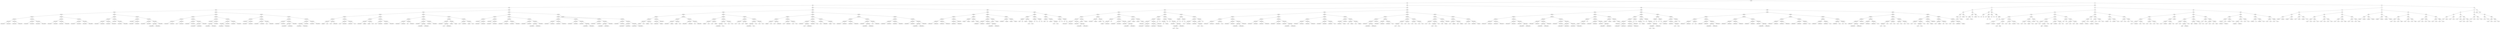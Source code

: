 strict graph "" {
	node [label="\N"];
	667	[cell=zygote,
		label=zygote,
		weight=353685.0];
	5	[cell=P0A,
		label=P0A,
		weight=588543.0];
	667 -- 5	[weight=28.34008097165992];
	4	[cell=P1,
		label=P1,
		weight=384355.0];
	667 -- 4	[weight=28.34008097165992];
	666	[cell=ABA,
		label=ABA,
		weight=469235.0];
	5 -- 666	[weight=32.388663967611336];
	424	[cell=ABP,
		label=ABP,
		weight=468645.0];
	5 -- 424	[weight=32.388663967611336];
	665	[cell=ABAL,
		label=ABAL,
		weight=303635.0];
	666 -- 665	[weight=34.412955465587046];
	531	[cell=ABAR,
		label=ABAR,
		weight=250345.0];
	666 -- 531	[weight=34.412955465587046];
	664	[cell=ABALA,
		label=ABALA,
		weight=160729.0];
	665 -- 664	[weight=28.34008097165992];
	599	[cell=ABALP,
		label=ABALP,
		weight=167551.0];
	665 -- 599	[weight=28.34008097165992];
	663	[cell=ABALAA,
		label=ABALAA,
		weight=77339.0];
	664 -- 663	[weight=34.412955465587046];
	633	[cell=ABALAP,
		label=ABALAP,
		weight=87243.0];
	664 -- 633	[weight=34.412955465587046];
	662	[cell=ABALAAA,
		label=ABALAAA,
		weight=39345.0];
	663 -- 662	[weight=49.59514170040486];
	647	[cell=ABALAAP,
		label=ABALAAP,
		weight=36763.0];
	663 -- 647	[weight=49.59514170040486];
	661	[cell=ABALAAAA,
		label=ABALAAAA,
		weight=18529.0];
	662 -- 661	[weight=53.64372469635627];
	654	[cell=ABALAAAP,
		label=ABALAAAP,
		weight=18529.0];
	662 -- 654	[weight=53.64372469635627];
	660	[cell=ABALAAAAL,
		label=ABALAAAAL,
		weight=7977.0];
	661 -- 660	[weight=101.21457489878543];
	657	[cell=ABALAAAAR,
		label=ABALAAAAR,
		weight=7977.0];
	661 -- 657	[weight=101.21457489878543];
	659	[cell=ABALAAAALA,
		label=ABALAAAALA,
		weight=2665.0];
	660 -- 659	[weight=143.7246963562753];
	658	[cell=ABALAAAALP,
		label=ABALAAAALP,
		weight=2665.0];
	660 -- 658	[weight=143.7246963562753];
	1335	[cell=ABALAAAALAL,
		label=ABALAAAALAL,
		weight=0.0];
	659 -- 1335	[weight=143.7246963562753];
	1334	[cell=ABALAAAALAR,
		label=ABALAAAALAR,
		weight=0.0];
	659 -- 1334	[weight=143.7246963562753];
	1333	[cell=ABALAAAALPA,
		label=ABALAAAALPA,
		weight=0.0];
	658 -- 1333	[weight=128.54251012145747];
	1332	[cell=ABALAAAALPP,
		label=ABALAAAALPP,
		weight=0.0];
	658 -- 1332	[weight=128.54251012145747];
	656	[cell=ABALAAAARL,
		label=ABALAAAARL,
		weight=2665.0];
	657 -- 656	[weight=143.7246963562753];
	655	[cell=ABALAAAARR,
		label=ABALAAAARR,
		weight=2665.0];
	657 -- 655	[weight=143.7246963562753];
	1331	[cell=ABALAAAARLA,
		label=ABALAAAARLA,
		weight=0.0];
	656 -- 1331	[weight=115.38461538461539];
	1330	[cell=ABALAAAARLP,
		label=ABALAAAARLP,
		weight=0.0];
	656 -- 1330	[weight=115.38461538461539];
	1329	[cell=ABALAAAARRA,
		label=ABALAAAARRA,
		weight=0.0];
	655 -- 1329	[weight=115.38461538461539];
	1328	[cell=ABALAAAARRP,
		label=ABALAAAARRP,
		weight=0.0];
	655 -- 1328	[weight=115.38461538461539];
	653	[cell=ABALAAAPA,
		label=ABALAAAPA,
		weight=7977.0];
	654 -- 653	[weight=92.10526315789473];
	650	[cell=ABALAAAPP,
		label=ABALAAAPP,
		weight=7977.0];
	654 -- 650	[weight=92.10526315789473];
	652	[cell=ABALAAAPAL,
		label=ABALAAAPAL,
		weight=2665.0];
	653 -- 652	[weight=105.26315789473684];
	651	[cell=ABALAAAPAR,
		label=ABALAAAPAR,
		weight=2665.0];
	653 -- 651	[weight=105.26315789473684];
	1327	[cell=ABALAAAPALL,
		label=ABALAAAPALL,
		weight=0.0];
	652 -- 1327	[weight=115.38461538461539];
	1326	[cell=ABALAAAPALR,
		label=ABALAAAPALR,
		weight=0.0];
	652 -- 1326	[weight=115.38461538461539];
	1325	[cell=ABALAAAPARL,
		label=ABALAAAPARL,
		weight=0.0];
	651 -- 1325	[weight=134.6153846153846];
	1324	[cell=ABALAAAPARR,
		label=ABALAAAPARR,
		weight=0.0];
	651 -- 1324	[weight=134.6153846153846];
	649	[cell=ABALAAAPPL,
		label=ABALAAAPPL,
		weight=2665.0];
	650 -- 649	[weight=105.26315789473684];
	648	[cell=ABALAAAPPR,
		label=ABALAAAPPR,
		weight=2665.0];
	650 -- 648	[weight=105.26315789473684];
	1323	[cell=ABALAAAPPLL,
		label=ABALAAAPPLL,
		weight=0.0];
	649 -- 1323	[weight=134.6153846153846];
	1322	[cell=ABALAAAPPLR,
		label=ABALAAAPPLR,
		weight=0.0];
	649 -- 1322	[weight=134.6153846153846];
	1321	[cell=ABALAAAPPRL,
		label=ABALAAAPPRL,
		weight=0.0];
	648 -- 1321	[weight=115.38461538461539];
	1320	[cell=ABALAAAPPRR,
		label=ABALAAAPPRR,
		weight=0.0];
	648 -- 1320	[weight=115.38461538461539];
	646	[cell=ABALAAPA,
		label=ABALAAPA,
		weight=15899.0];
	647 -- 646	[weight=55.66801619433198];
	640	[cell=ABALAAPP,
		label=ABALAAPP,
		weight=18525.0];
	647 -- 640	[weight=55.66801619433198];
	645	[cell=ABALAAPAA,
		label=ABALAAPAA,
		weight=7977.0];
	646 -- 645	[weight=99.19028340080972];
	642	[cell=ABALAAPAP,
		label=ABALAAPAP,
		weight=5323.0];
	646 -- 642	[weight=99.19028340080972];
	644	[cell=ABALAAPAAA,
		label=ABALAAPAAA,
		weight=2665.0];
	645 -- 644	[weight=124.49392712550606];
	643	[cell=ABALAAPAAP,
		label=ABALAAPAAP,
		weight=2665.0];
	645 -- 643	[weight=124.49392712550606];
	1319	[cell=ABALAAPAAAL,
		label=ABALAAPAAAL,
		weight=0.0];
	644 -- 1319	[weight=162.95546558704456];
	1318	[cell=ABALAAPAAAR,
		label=ABALAAPAAAR,
		weight=0.0];
	644 -- 1318	[weight=162.95546558704456];
	1317	[cell=ABALAAPAAPA,
		label=ABALAAPAAPA,
		weight=0.0];
	643 -- 1317	[weight=147.77327935222672];
	1316	[cell=ABALAAPAAPP,
		label=ABALAAPAAPP,
		weight=0.0];
	643 -- 1316	[weight=147.77327935222672];
	1315	[cell=ABALAAPAPA,
		label=ABALAAPAPA,
		weight=0.0];
	642 -- 1315	[weight=124.49392712550606];
	641	[cell=ABALAAPAPP,
		label=ABALAAPAPP,
		weight=2665.0];
	642 -- 641	[weight=124.49392712550606];
	1314	[cell=ABALAAPAPPA,
		label=ABALAAPAPPA,
		weight=0.0];
	641 -- 1314	[weight=105.26315789473684];
	1313	[cell=ABALAAPAPPP,
		label=ABALAAPAPPP,
		weight=0.0];
	641 -- 1313	[weight=105.26315789473684];
	639	[cell=ABALAAPPA,
		label=ABALAAPPA,
		weight=5323.0];
	640 -- 639	[weight=90.08097165991903];
	637	[cell=ABALAAPPP,
		label=ABALAAPPP,
		weight=10623.0];
	640 -- 637	[weight=90.08097165991903];
	1312	[cell=ABALAAPPAA,
		label=ABALAAPPAA,
		weight=0.0];
	639 -- 1312	[weight=134.6153846153846];
	638	[cell=ABALAAPPAP,
		label=ABALAAPPAP,
		weight=2665.0];
	639 -- 638	[weight=134.6153846153846];
	1311	[cell=ABALAAPPAPA,
		label=ABALAAPPAPA,
		weight=0.0];
	638 -- 1311	[weight=105.26315789473684];
	1310	[cell=ABALAAPPAPP,
		label=ABALAAPPAPP,
		weight=0.0];
	638 -- 1310	[weight=105.26315789473684];
	636	[cell=ABALAAPPPA,
		label=ABALAAPPPA,
		weight=2665.0];
	637 -- 636	[weight=96.15384615384616];
	635	[cell=ABALAAPPPP,
		label=ABALAAPPPP,
		weight=5323.0];
	637 -- 635	[weight=96.15384615384616];
	1309	[cell=ABALAAPPPAA,
		label=ABALAAPPPAA,
		weight=0.0];
	636 -- 1309	[weight=173.07692307692307];
	1308	[cell=ABALAAPPPAP,
		label=ABALAAPPPAP,
		weight=0.0];
	636 -- 1308	[weight=173.07692307692307];
	634	[cell=ABALAAPPPPA,
		label=ABALAAPPPPA,
		weight=2665.0];
	635 -- 634	[weight=134.6153846153846];
	1305	[cell=ABALAAPPPPP,
		label=ABALAAPPPPP,
		weight=0.0];
	635 -- 1305	[weight=134.6153846153846];
	1307	[cell=ABALAAPPPPAA,
		label=ABALAAPPPPAA,
		weight=0.0];
	634 -- 1307	[weight=230.76923076923077];
	1306	[cell=ABALAAPPPPAP,
		label=ABALAAPPPPAP,
		weight=0.0];
	634 -- 1306	[weight=230.76923076923077];
	632	[cell=ABALAPA,
		label=ABALAPA,
		weight=44489.0];
	633 -- 632	[weight=45.54655870445344];
	615	[cell=ABALAPP,
		label=ABALAPP,
		weight=41911.0];
	633 -- 615	[weight=45.54655870445344];
	631	[cell=ABALAPAA,
		label=ABALAPAA,
		weight=21151.0];
	632 -- 631	[weight=53.64372469635627];
	623	[cell=ABALAPAP,
		label=ABALAPAP,
		weight=21151.0];
	632 -- 623	[weight=53.64372469635627];
	630	[cell=ABALAPAAA,
		label=ABALAPAAA,
		weight=7977.0];
	631 -- 630	[weight=96.15384615384616];
	627	[cell=ABALAPAAP,
		label=ABALAPAAP,
		weight=10623.0];
	631 -- 627	[weight=96.15384615384616];
	629	[cell=ABALAPAAAA,
		label=ABALAPAAAA,
		weight=2665.0];
	630 -- 629	[weight=86.03238866396761];
	628	[cell=ABALAPAAAP,
		label=ABALAPAAAP,
		weight=2665.0];
	630 -- 628	[weight=86.03238866396761];
	1304	[cell=ABALAPAAAAA,
		label=ABALAPAAAAA,
		weight=0.0];
	629 -- 1304	[weight=230.76923076923077];
	1303	[cell=ABALAPAAAAP,
		label=ABALAPAAAAP,
		weight=0.0];
	629 -- 1303	[weight=230.76923076923077];
	1302	[cell=ABALAPAAAPA,
		label=neuron,
		weight=0.0];
	628 -- 1302	[weight=143.7246963562753];
	1301	[cell=ABALAPAAAPP,
		label=ABALAPAAAPP,
		weight=0.0];
	628 -- 1301	[weight=143.7246963562753];
	626	[cell=ABALAPAAPA,
		label=ABALAPAAPA,
		weight=2665.0];
	627 -- 626	[weight=86.03238866396761];
	625	[cell=ABALAPAAPP,
		label=ABALAPAAPP,
		weight=5323.0];
	627 -- 625	[weight=86.03238866396761];
	1300	[cell=ABALAPAAPAA,
		label=ABALAPAAPAA,
		weight=0.0];
	626 -- 1300	[weight=195.3441295546559];
	1299	[cell=ABALAPAAPAP,
		label=ABALAPAAPAP,
		weight=0.0];
	626 -- 1299	[weight=195.3441295546559];
	624	[cell=ABALAPAAPPA,
		label=ABALAPAAPPA,
		weight=2665.0];
	625 -- 624	[weight=134.6153846153846];
	1296	[cell=ABALAPAAPPP,
		label=ABALAPAAPPP,
		weight=0.0];
	625 -- 1296	[weight=134.6153846153846];
	1298	[cell=ABALAPAAPPAA,
		label=ABALAPAAPPAA,
		weight=0.0];
	624 -- 1298	[weight=214.5748987854251];
	1297	[cell=ABALAPAAPPAP,
		label=ABALAPAAPPAP,
		weight=0.0];
	624 -- 1297	[weight=214.5748987854251];
	622	[cell=ABALAPAPA,
		label=ABALAPAPA,
		weight=7973.0];
	623 -- 622	[weight=76.92307692307693];
	619	[cell=ABALAPAPP,
		label=ABALAPAPP,
		weight=10623.0];
	623 -- 619	[weight=76.92307692307693];
	1295	[cell=ABALAPAPAA,
		label=ABALAPAPAA,
		weight=0.0];
	622 -- 1295	[weight=105.26315789473684];
	621	[cell=ABALAPAPAP,
		label=ABALAPAPAP,
		weight=5323.0];
	622 -- 621	[weight=105.26315789473684];
	620	[cell=ABALAPAPAPA,
		label=ABALAPAPAPA,
		weight=2665.0];
	621 -- 620	[weight=134.6153846153846];
	1292	[cell=ABALAPAPAPP,
		label=ABALAPAPAPP,
		weight=0.0];
	621 -- 1292	[weight=134.6153846153846];
	1294	[cell=ABALAPAPAPAA,
		label=ABALAPAPAPAA,
		weight=0.0];
	620 -- 1294	[weight=220.64777327935224];
	1293	[cell=ABALAPAPAPAP,
		label=ABALAPAPAPAP,
		weight=0.0];
	620 -- 1293	[weight=220.64777327935224];
	618	[cell=ABALAPAPPA,
		label=ABALAPAPPA,
		weight=5323.0];
	619 -- 618	[weight=96.15384615384616];
	616	[cell=ABALAPAPPP,
		label=ABALAPAPPP,
		weight=2665.0];
	619 -- 616	[weight=96.15384615384616];
	617	[cell=ABALAPAPPAA,
		label=ABALAPAPPAA,
		weight=2665.0];
	618 -- 617	[weight=134.6153846153846];
	1289	[cell=ABALAPAPPAP,
		label=ABALAPAPPAP,
		weight=0.0];
	618 -- 1289	[weight=134.6153846153846];
	1291	[cell=ABALAPAPPAAA,
		label=ABALAPAPPAAA,
		weight=0.0];
	617 -- 1291	[weight=211.53846153846155];
	1290	[cell=ABALAPAPPAAP,
		label=ABALAPAPPAAP,
		weight=0.0];
	617 -- 1290	[weight=211.53846153846155];
	1288	[cell=ABALAPAPPPA,
		label=ABALAPAPPPA,
		weight=0.0];
	616 -- 1288	[weight=153.84615384615387];
	1287	[cell=ABALAPAPPPP,
		label=ABALAPAPPPP,
		weight=0.0];
	616 -- 1287	[weight=153.84615384615387];
	614	[cell=ABALAPPA,
		label=ABALAPPA,
		weight=15899.0];
	615 -- 614	[weight=55.66801619433198];
	608	[cell=ABALAPPP,
		label=ABALAPPP,
		weight=23769.0];
	615 -- 608	[weight=55.66801619433198];
	613	[cell=ABALAPPAA,
		label=ABALAPPAA,
		weight=5323.0];
	614 -- 613	[weight=94.12955465587045];
	611	[cell=ABALAPPAP,
		label=ABALAPPAP,
		weight=7977.0];
	614 -- 611	[weight=94.12955465587045];
	1286	[cell=ABALAPPAAA,
		label=ABALAPPAAA,
		weight=0.0];
	613 -- 1286	[weight=134.6153846153846];
	612	[cell=ABALAPPAAP,
		label=ABALAPPAAP,
		weight=2665.0];
	613 -- 612	[weight=134.6153846153846];
	1285	[cell=ABALAPPAAPA,
		label=ABALAPPAAPA,
		weight=0.0];
	612 -- 1285	[weight=192.30769230769232];
	1284	[cell=ABALAPPAAPP,
		label=ABALAPPAAPP,
		weight=0.0];
	612 -- 1284	[weight=192.30769230769232];
	610	[cell=ABALAPPAPA,
		label=ABALAPPAPA,
		weight=2665.0];
	611 -- 610	[weight=86.03238866396761];
	609	[cell=ABALAPPAPP,
		label=ABALAPPAPP,
		weight=2665.0];
	611 -- 609	[weight=86.03238866396761];
	1283	[cell=ABALAPPAPAA,
		label=ABALAPPAPAA,
		weight=0.0];
	610 -- 1283	[weight=211.53846153846155];
	1282	[cell=ABALAPPAPAP,
		label=ABALAPPAPAP,
		weight=0.0];
	610 -- 1282	[weight=211.53846153846155];
	1281	[cell=ABALAPPAPPA,
		label=neuron,
		weight=0.0];
	609 -- 1281	[weight=143.7246963562753];
	1280	[cell=ABALAPPAPPP,
		label=ABALAPPAPPP,
		weight=0.0];
	609 -- 1280	[weight=143.7246963562753];
	607	[cell=ABALAPPPA,
		label=ABALAPPPA,
		weight=10623.0];
	608 -- 607	[weight=74.89878542510121];
	603	[cell=ABALAPPPP,
		label=ABALAPPPP,
		weight=10623.0];
	608 -- 603	[weight=74.89878542510121];
	606	[cell=ABALAPPPAA,
		label=ABALAPPPAA,
		weight=2665.0];
	607 -- 606	[weight=101.21457489878543];
	605	[cell=ABALAPPPAP,
		label=ABALAPPPAP,
		weight=5323.0];
	607 -- 605	[weight=101.21457489878543];
	1279	[cell=ABALAPPPAAA,
		label=ABALAPPPAAA,
		weight=0.0];
	606 -- 1279	[weight=173.07692307692307];
	1278	[cell=ABALAPPPAAP,
		label=ABALAPPPAAP,
		weight=0.0];
	606 -- 1278	[weight=173.07692307692307];
	604	[cell=ABALAPPPAPA,
		label=ABALAPPPAPA,
		weight=2665.0];
	605 -- 604	[weight=137.65182186234819];
	1275	[cell=ABALAPPPAPP,
		label=ABALAPPPAPP,
		weight=0.0];
	605 -- 1275	[weight=137.65182186234819];
	1277	[cell=ABALAPPPAPAA,
		label=ABALAPPPAPAA,
		weight=0.0];
	604 -- 1277	[weight=220.64777327935224];
	1276	[cell=ABALAPPPAPAP,
		label=ABALAPPPAPAP,
		weight=0.0];
	604 -- 1276	[weight=220.64777327935224];
	602	[cell=ABALAPPPPA,
		label=ABALAPPPPA,
		weight=5323.0];
	603 -- 602	[weight=96.15384615384616];
	600	[cell=ABALAPPPPP,
		label=ABALAPPPPP,
		weight=2665.0];
	603 -- 600	[weight=96.15384615384616];
	601	[cell=ABALAPPPPAA,
		label=ABALAPPPPAA,
		weight=2665.0];
	602 -- 601	[weight=134.6153846153846];
	1272	[cell=ABALAPPPPAP,
		label=ABALAPPPPAP,
		weight=0.0];
	602 -- 1272	[weight=134.6153846153846];
	1274	[cell=ABALAPPPPAAA,
		label=ABALAPPPPAAA,
		weight=0.0];
	601 -- 1274	[weight=211.53846153846155];
	1273	[cell=ABALAPPPPAAP,
		label=ABALAPPPPAAP,
		weight=0.0];
	601 -- 1273	[weight=211.53846153846155];
	1271	[cell=ABALAPPPPPA,
		label=ABALAPPPPPA,
		weight=0.0];
	600 -- 1271	[weight=153.84615384615387];
	1270	[cell=ABALAPPPPPP,
		label=ABALAPPPPPP,
		weight=0.0];
	600 -- 1270	[weight=153.84615384615387];
	598	[cell=ABALPA,
		label=ABALPA,
		weight=84773.0];
	599 -- 598	[weight=34.412955465587046];
	565	[cell=ABALPP,
		label=ABALPP,
		weight=87219.0];
	599 -- 565	[weight=34.412955465587046];
	597	[cell=ABALPAA,
		label=ABALPAA,
		weight=39345.0];
	598 -- 597	[weight=70.8502024291498];
	582	[cell=ABALPAP,
		label=ABALPAP,
		weight=44489.0];
	598 -- 582	[weight=70.8502024291498];
	596	[cell=ABALPAAA,
		label=ABALPAAA,
		weight=18529.0];
	597 -- 596	[weight=57.69230769230769];
	589	[cell=ABALPAAP,
		label=ABALPAAP,
		weight=18529.0];
	597 -- 589	[weight=57.69230769230769];
	595	[cell=ABALPAAAA,
		label=ABALPAAAA,
		weight=7977.0];
	596 -- 595	[weight=76.92307692307693];
	592	[cell=ABALPAAAP,
		label=ABALPAAAP,
		weight=7977.0];
	596 -- 592	[weight=76.92307692307693];
	594	[cell=ABALPAAAAA,
		label=ABALPAAAAA,
		weight=2665.0];
	595 -- 594	[weight=118.42105263157895];
	593	[cell=ABALPAAAAP,
		label=ABALPAAAAP,
		weight=2665.0];
	595 -- 593	[weight=118.42105263157895];
	1269	[cell=ABALPAAAAAA,
		label=epithelium,
		weight=0.0];
	594 -- 1269	[weight=158.9068825910931];
	1268	[cell=ABALPAAAAAP,
		label=muscle,
		weight=0.0];
	594 -- 1268	[weight=158.9068825910931];
	1267	[cell=ABALPAAAAPA,
		label=muscle,
		weight=0.0];
	593 -- 1267	[weight=158.9068825910931];
	1266	[cell=ABALPAAAAPP,
		label=ABALPAAAAPP,
		weight=0.0];
	593 -- 1266	[weight=158.9068825910931];
	591	[cell=ABALPAAAPA,
		label=ABALPAAAPA,
		weight=2665.0];
	592 -- 591	[weight=118.42105263157895];
	590	[cell=ABALPAAAPP,
		label=ABALPAAAPP,
		weight=2665.0];
	592 -- 590	[weight=118.42105263157895];
	1265	[cell=ABALPAAAPAA,
		label=muscle,
		weight=0.0];
	591 -- 1265	[weight=201.417004048583];
	1264	[cell=ABALPAAAPAP,
		label=ABALPAAAPAP,
		weight=0.0];
	591 -- 1264	[weight=201.417004048583];
	1263	[cell=ABALPAAAPPA,
		label=ABALPAAAPPA,
		weight=0.0];
	590 -- 1263	[weight=192.30769230769232];
	1262	[cell=ABALPAAAPPP,
		label=neuron,
		weight=0.0];
	590 -- 1262	[weight=192.30769230769232];
	588	[cell=ABALPAAPA,
		label=ABALPAAPA,
		weight=7977.0];
	589 -- 588	[weight=57.69230769230769];
	585	[cell=ABALPAAPP,
		label=ABALPAAPP,
		weight=7977.0];
	589 -- 585	[weight=57.69230769230769];
	587	[cell=ABALPAAPAA,
		label=ABALPAAPAA,
		weight=2665.0];
	588 -- 587	[weight=115.38461538461539];
	586	[cell=ABALPAAPAP,
		label=ABALPAAPAP,
		weight=2665.0];
	588 -- 586	[weight=115.38461538461539];
	1261	[cell=ABALPAAPAAA,
		label=ABALPAAPAAA,
		weight=0.0];
	587 -- 1261	[weight=143.7246963562753];
	1260	[cell=ABALPAAPAAP,
		label=epithelium,
		weight=0.0];
	587 -- 1260	[weight=143.7246963562753];
	1259	[cell=ABALPAAPAPA,
		label=marginal,
		weight=0.0];
	586 -- 1259	[weight=105.26315789473684];
	1258	[cell=ABALPAAPAPP,
		label=muscle,
		weight=0.0];
	586 -- 1258	[weight=105.26315789473684];
	584	[cell=ABALPAAPPA,
		label=ABALPAAPPA,
		weight=2665.0];
	585 -- 584	[weight=124.49392712550606];
	583	[cell=ABALPAAPPP,
		label=ABALPAAPPP,
		weight=2665.0];
	585 -- 583	[weight=124.49392712550606];
	1257	[cell=ABALPAAPPAA,
		label=other,
		weight=0.0];
	584 -- 1257	[weight=143.7246963562753];
	1256	[cell=ABALPAAPPAP,
		label=ABALPAAPPAP,
		weight=0.0];
	584 -- 1256	[weight=143.7246963562753];
	1255	[cell=ABALPAAPPPA,
		label=ABALPAAPPPA,
		weight=0.0];
	583 -- 1255	[weight=124.49392712550606];
	1254	[cell=ABALPAAPPPP,
		label=ABALPAAPPPP,
		weight=0.0];
	583 -- 1254	[weight=124.49392712550606];
	581	[cell=ABALPAPA,
		label=ABALPAPA,
		weight=21151.0];
	582 -- 581	[weight=57.69230769230769];
	573	[cell=ABALPAPP,
		label=ABALPAPP,
		weight=21151.0];
	582 -- 573	[weight=57.69230769230769];
	580	[cell=ABALPAPAA,
		label=ABALPAPAA,
		weight=7977.0];
	581 -- 580	[weight=57.69230769230769];
	577	[cell=ABALPAPAP,
		label=ABALPAPAP,
		weight=10623.0];
	581 -- 577	[weight=57.69230769230769];
	579	[cell=ABALPAPAAA,
		label=ABALPAPAAA,
		weight=2665.0];
	580 -- 579	[weight=120.44534412955466];
	578	[cell=ABALPAPAAP,
		label=ABALPAPAAP,
		weight=2665.0];
	580 -- 578	[weight=120.44534412955466];
	1253	[cell=ABALPAPAAAA,
		label=ABALPAPAAAA,
		weight=0.0];
	579 -- 1253	[weight=109.31174089068827];
	1252	[cell=ABALPAPAAAP,
		label=ABALPAPAAAP,
		weight=0.0];
	579 -- 1252	[weight=109.31174089068827];
	1251	[cell=ABALPAPAAPA,
		label=other,
		weight=0.0];
	578 -- 1251	[weight=156.8825910931174];
	1250	[cell=ABALPAPAAPP,
		label=ABALPAPAAPP,
		weight=0.0];
	578 -- 1250	[weight=156.8825910931174];
	576	[cell=ABALPAPAPA,
		label=ABALPAPAPA,
		weight=5323.0];
	577 -- 576	[weight=115.38461538461539];
	574	[cell=ABALPAPAPP,
		label=ABALPAPAPP,
		weight=2665.0];
	577 -- 574	[weight=115.38461538461539];
	1249	[cell=ABALPAPAPAA,
		label=ABALPAPAPAA,
		weight=0.0];
	576 -- 1249	[weight=115.38461538461539];
	575	[cell=ABALPAPAPAP,
		label=ABALPAPAPAP,
		weight=2665.0];
	576 -- 575	[weight=115.38461538461539];
	1248	[cell=ABALPAPAPAPA,
		label=ABALPAPAPAPA,
		weight=0.0];
	575 -- 1248	[weight=201.417004048583];
	1247	[cell=ABALPAPAPAPP,
		label=ABALPAPAPAPP,
		weight=0.0];
	575 -- 1247	[weight=201.417004048583];
	1246	[cell=ABALPAPAPPA,
		label=ABALPAPAPPA,
		weight=0.0];
	574 -- 1246	[weight=153.84615384615387];
	1245	[cell=ABALPAPAPPP,
		label=ABALPAPAPPP,
		weight=0.0];
	574 -- 1245	[weight=153.84615384615387];
	572	[cell=ABALPAPPA,
		label=ABALPAPPA,
		weight=10623.0];
	573 -- 572	[weight=57.69230769230769];
	568	[cell=ABALPAPPP,
		label=ABALPAPPP,
		weight=7977.0];
	573 -- 568	[weight=57.69230769230769];
	571	[cell=ABALPAPPAA,
		label=ABALPAPPAA,
		weight=5323.0];
	572 -- 571	[weight=99.19028340080972];
	569	[cell=ABALPAPPAP,
		label=ABALPAPPAP,
		weight=2665.0];
	572 -- 569	[weight=99.19028340080972];
	1244	[cell=ABALPAPPAAA,
		label=ABALPAPPAAA,
		weight=0.0];
	571 -- 1244	[weight=149.79757085020242];
	570	[cell=ABALPAPPAAP,
		label=ABALPAPPAAP,
		weight=2665.0];
	571 -- 570	[weight=149.79757085020242];
	1243	[cell=ABALPAPPAAPA,
		label=neuron,
		weight=0.0];
	570 -- 1243	[weight=173.07692307692307];
	1242	[cell=ABALPAPPAAPP,
		label=ABALPAPPAAPP,
		weight=0.0];
	570 -- 1242	[weight=173.07692307692307];
	1241	[cell=ABALPAPPAPA,
		label=epithelium,
		weight=0.0];
	569 -- 1241	[weight=101.21457489878543];
	1240	[cell=ABALPAPPAPP,
		label=marginal,
		weight=0.0];
	569 -- 1240	[weight=101.21457489878543];
	567	[cell=ABALPAPPPA,
		label=ABALPAPPPA,
		weight=2665.0];
	568 -- 567	[weight=96.15384615384616];
	566	[cell=ABALPAPPPP,
		label=ABALPAPPPP,
		weight=2665.0];
	568 -- 566	[weight=96.15384615384616];
	1239	[cell=ABALPAPPPAA,
		label=neuron,
		weight=0.0];
	567 -- 1239	[weight=197.3684210526316];
	1238	[cell=ABALPAPPPAP,
		label=ABALPAPPPAP,
		weight=0.0];
	567 -- 1238	[weight=197.3684210526316];
	1237	[cell=ABALPAPPPPA,
		label=marginal,
		weight=0.0];
	566 -- 1237	[weight=81.98380566801619];
	1236	[cell=ABALPAPPPPP,
		label=muscle,
		weight=0.0];
	566 -- 1236	[weight=81.98380566801619];
	564	[cell=ABALPPA,
		label=ABALPPA,
		weight=36755.0];
	565 -- 564	[weight=70.8502024291498];
	550	[cell=ABALPPP,
		label=ABALPPP,
		weight=49605.0];
	565 -- 550	[weight=70.8502024291498];
	563	[cell=ABALPPAA,
		label=ABALPPAA,
		weight=13265.0];
	564 -- 563	[weight=66.80161943319838];
	558	[cell=ABALPPAP,
		label=ABALPPAP,
		weight=21151.0];
	564 -- 558	[weight=66.80161943319838];
	562	[cell=ABALPPAAA,
		label=ABALPPAAA,
		weight=5323.0];
	563 -- 562	[weight=43.522267206477736];
	560	[cell=ABALPPAAP,
		label=ABALPPAAP,
		weight=5323.0];
	563 -- 560	[weight=43.522267206477736];
	1235	[cell=ABALPPAAAA,
		label=ABALPPAAAA,
		weight=0.0];
	562 -- 1235	[weight=141.7004048582996];
	561	[cell=ABALPPAAAP,
		label=ABALPPAAAP,
		weight=2665.0];
	562 -- 561	[weight=141.7004048582996];
	1234	[cell=ABALPPAAAPA,
		label=ABALPPAAAPA,
		weight=0.0];
	561 -- 1234	[weight=111.33603238866397];
	1233	[cell=ABALPPAAAPP,
		label=ABALPPAAAPP,
		weight=0.0];
	561 -- 1233	[weight=111.33603238866397];
	1232	[cell=ABALPPAAPA,
		label=ABALPPAAPA,
		weight=0.0];
	560 -- 1232	[weight=128.54251012145747];
	559	[cell=ABALPPAAPP,
		label=ABALPPAAPP,
		weight=2665.0];
	560 -- 559	[weight=128.54251012145747];
	1231	[cell=ABALPPAAPPA,
		label=ABALPPAAPPA,
		weight=0.0];
	559 -- 1231	[weight=143.7246963562753];
	1230	[cell=ABALPPAAPPP,
		label=ABALPPAAPPP,
		weight=0.0];
	559 -- 1230	[weight=143.7246963562753];
	557	[cell=ABALPPAPA,
		label=ABALPPAPA,
		weight=7977.0];
	558 -- 557	[weight=24.291497975708502];
	554	[cell=ABALPPAPP,
		label=ABALPPAPP,
		weight=10623.0];
	558 -- 554	[weight=24.291497975708502];
	556	[cell=ABALPPAPAA,
		label=ABALPPAPAA,
		weight=2665.0];
	557 -- 556	[weight=128.54251012145747];
	555	[cell=ABALPPAPAP,
		label=ABALPPAPAP,
		weight=2665.0];
	557 -- 555	[weight=128.54251012145747];
	1229	[cell=ABALPPAPAAA,
		label=ABALPPAPAAA,
		weight=0.0];
	556 -- 1229	[weight=153.84615384615387];
	1228	[cell=ABALPPAPAAP,
		label=ABALPPAPAAP,
		weight=0.0];
	556 -- 1228	[weight=153.84615384615387];
	1227	[cell=ABALPPAPAPA,
		label=ABALPPAPAPA,
		weight=0.0];
	555 -- 1227	[weight=137.65182186234819];
	1226	[cell=ABALPPAPAPP,
		label=ABALPPAPAPP,
		weight=0.0];
	555 -- 1226	[weight=137.65182186234819];
	553	[cell=ABALPPAPPA,
		label=ABALPPAPPA,
		weight=2665.0];
	554 -- 553	[weight=122.46963562753037];
	552	[cell=ABALPPAPPP,
		label=ABALPPAPPP,
		weight=5323.0];
	554 -- 552	[weight=122.46963562753037];
	1225	[cell=ABALPPAPPAA,
		label=ABALPPAPPAA,
		weight=0.0];
	553 -- 1225	[weight=139.6761133603239];
	1224	[cell=ABALPPAPPAP,
		label=ABALPPAPPAP,
		weight=0.0];
	553 -- 1224	[weight=139.6761133603239];
	551	[cell=ABALPPAPPPA,
		label=ABALPPAPPPA,
		weight=2665.0];
	552 -- 551	[weight=130.56680161943322];
	1221	[cell=ABALPPAPPPP,
		label=ABALPPAPPPP,
		weight=0.0];
	552 -- 1221	[weight=130.56680161943322];
	1223	[cell=ABALPPAPPPAA,
		label=ABALPPAPPPAA,
		weight=0.0];
	551 -- 1223	[weight=239.87854251012143];
	1222	[cell=ABALPPAPPPAP,
		label=ABALPPAPPPAP,
		weight=0.0];
	551 -- 1222	[weight=239.87854251012143];
	549	[cell=ABALPPPA,
		label=ABALPPPA,
		weight=21151.0];
	550 -- 549	[weight=57.69230769230769];
	541	[cell=ABALPPPP,
		label=ABALPPPP,
		weight=26379.0];
	550 -- 541	[weight=57.69230769230769];
	548	[cell=ABALPPPAA,
		label=ABALPPPAA,
		weight=7977.0];
	549 -- 548	[weight=57.69230769230769];
	545	[cell=ABALPPPAP,
		label=ABALPPPAP,
		weight=10623.0];
	549 -- 545	[weight=57.69230769230769];
	547	[cell=ABALPPPAAA,
		label=ABALPPPAAA,
		weight=2665.0];
	548 -- 547	[weight=137.65182186234819];
	546	[cell=ABALPPPAAP,
		label=ABALPPPAAP,
		weight=2665.0];
	548 -- 546	[weight=137.65182186234819];
	1220	[cell=ABALPPPAAAA,
		label=ABALPPPAAAA,
		weight=0.0];
	547 -- 1220	[weight=149.79757085020242];
	1219	[cell=ABALPPPAAAP,
		label=ABALPPPAAAP,
		weight=0.0];
	547 -- 1219	[weight=149.79757085020242];
	1218	[cell=ABALPPPAAPD,
		label=ABALPPPAAPD,
		weight=0.0];
	546 -- 1218	[weight=158.9068825910931];
	1217	[cell=ABALPPPAAPV,
		label=ABALPPPAAPV,
		weight=0.0];
	546 -- 1217	[weight=158.9068825910931];
	544	[cell=ABALPPPAPA,
		label=ABALPPPAPA,
		weight=2665.0];
	545 -- 544	[weight=115.38461538461539];
	543	[cell=ABALPPPAPP,
		label=ABALPPPAPP,
		weight=5323.0];
	545 -- 543	[weight=115.38461538461539];
	1216	[cell=ABALPPPAPAD,
		label=ABALPPPAPAD,
		weight=0.0];
	544 -- 1216	[weight=153.84615384615387];
	1215	[cell=ABALPPPAPAV,
		label=ABALPPPAPAV,
		weight=0.0];
	544 -- 1215	[weight=153.84615384615387];
	1214	[cell=ABALPPPAPPA,
		label=ABALPPPAPPA,
		weight=0.0];
	543 -- 1214	[weight=115.38461538461539];
	542	[cell=ABALPPPAPPP,
		label=ABALPPPAPPP,
		weight=2665.0];
	543 -- 542	[weight=115.38461538461539];
	1213	[cell=ABALPPPAPPPA,
		label=ABALPPPAPPPA,
		weight=0.0];
	542 -- 1213	[weight=173.07692307692307];
	1212	[cell=ABALPPPAPPPP,
		label=ABALPPPAPPPP,
		weight=0.0];
	542 -- 1212	[weight=173.07692307692307];
	540	[cell=ABALPPPPA,
		label=ABALPPPPA,
		weight=10623.0];
	541 -- 540	[weight=24.291497975708502];
	536	[cell=ABALPPPPP,
		label=ABALPPPPP,
		weight=13261.0];
	541 -- 536	[weight=24.291497975708502];
	539	[cell=ABALPPPPAA,
		label=ABALPPPPAA,
		weight=2665.0];
	540 -- 539	[weight=143.7246963562753];
	538	[cell=ABALPPPPAP,
		label=ABALPPPPAP,
		weight=5323.0];
	540 -- 538	[weight=143.7246963562753];
	1211	[cell=ABALPPPPAAD,
		label=ABALPPPPAAD,
		weight=0.0];
	539 -- 1211	[weight=128.54251012145747];
	1210	[cell=ABALPPPPAAV,
		label=ABALPPPPAAV,
		weight=0.0];
	539 -- 1210	[weight=128.54251012145747];
	537	[cell=ABALPPPPAPA,
		label=ABALPPPPAPA,
		weight=2665.0];
	538 -- 537	[weight=147.77327935222672];
	1207	[cell=ABALPPPPAPP,
		label=ABALPPPPAPP,
		weight=0.0];
	538 -- 1207	[weight=147.77327935222672];
	1209	[cell=ABALPPPPAPAA,
		label=ABALPPPPAPAA,
		weight=0.0];
	537 -- 1209	[weight=211.53846153846155];
	1208	[cell=ABALPPPPAPAP,
		label=ABALPPPPAPAP,
		weight=0.0];
	537 -- 1208	[weight=211.53846153846155];
	535	[cell=ABALPPPPPA,
		label=ABALPPPPPA,
		weight=2665.0];
	536 -- 535	[weight=132.59109311740892];
	534	[cell=ABALPPPPPP,
		label=ABALPPPPPP,
		weight=7977.0];
	536 -- 534	[weight=132.59109311740892];
	1206	[cell=ABALPPPPPAA,
		label=ABALPPPPPAA,
		weight=0.0];
	535 -- 1206	[weight=120.44534412955466];
	1205	[cell=ABALPPPPPAP,
		label=ABALPPPPPAP,
		weight=0.0];
	535 -- 1205	[weight=120.44534412955466];
	533	[cell=ABALPPPPPPA,
		label=ABALPPPPPPA,
		weight=2665.0];
	534 -- 533	[weight=72.8744939271255];
	532	[cell=ABALPPPPPPP,
		label=ABALPPPPPPP,
		weight=2665.0];
	534 -- 532	[weight=72.8744939271255];
	1204	[cell=ABALPPPPPPAA,
		label=ABALPPPPPPAA,
		weight=0.0];
	533 -- 1204	[weight=167.00404858299595];
	1203	[cell=ABALPPPPPPAP,
		label=ABALPPPPPPAP,
		weight=0.0];
	533 -- 1203	[weight=167.00404858299595];
	1202	[cell=ABALPPPPPPPA,
		label=ABALPPPPPPPA,
		weight=0.0];
	532 -- 1202	[weight=167.00404858299595];
	1201	[cell=ABALPPPPPPPP,
		label=ABALPPPPPPPP,
		weight=0.0];
	532 -- 1201	[weight=167.00404858299595];
	530	[cell=ABARA,
		label=ABARA,
		weight=165285.0];
	531 -- 530	[weight=28.34008097165992];
	463	[cell=ABARP,
		label=ABARP,
		weight=99473.0];
	531 -- 463	[weight=28.34008097165992];
	529	[cell=ABARAA,
		label=ABARAA,
		weight=82295.0];
	530 -- 529	[weight=47.57085020242915];
	497	[cell=ABARAP,
		label=ABARAP,
		weight=87243.0];
	530 -- 497	[weight=47.57085020242915];
	528	[cell=ABARAAA,
		label=ABARAAA,
		weight=36763.0];
	529 -- 528	[weight=57.69230769230769];
	514	[cell=ABARAAP,
		label=ABARAAP,
		weight=44489.0];
	529 -- 514	[weight=57.69230769230769];
	527	[cell=ABARAAAA,
		label=ABARAAAA,
		weight=15899.0];
	528 -- 527	[weight=57.69230769230769];
	521	[cell=ABARAAAP,
		label=ABARAAAP,
		weight=18529.0];
	528 -- 521	[weight=57.69230769230769];
	526	[cell=ABARAAAAA,
		label=ABARAAAAA,
		weight=7977.0];
	527 -- 526	[weight=86.03238866396761];
	523	[cell=ABARAAAAP,
		label=ABARAAAAP,
		weight=5323.0];
	527 -- 523	[weight=86.03238866396761];
	525	[cell=ABARAAAAAA,
		label=ABARAAAAAA,
		weight=2665.0];
	526 -- 525	[weight=115.38461538461539];
	524	[cell=ABARAAAAAP,
		label=ABARAAAAAP,
		weight=2665.0];
	526 -- 524	[weight=115.38461538461539];
	1200	[cell=ABARAAAAAAA,
		label=epithelium,
		weight=0.0];
	525 -- 1200	[weight=162.95546558704456];
	1199	[cell=ABARAAAAAAP,
		label=muscle,
		weight=0.0];
	525 -- 1199	[weight=162.95546558704456];
	1198	[cell=ABARAAAAAPA,
		label=epithelium,
		weight=0.0];
	524 -- 1198	[weight=173.07692307692307];
	1197	[cell=ABARAAAAAPP,
		label=muscle,
		weight=0.0];
	524 -- 1197	[weight=173.07692307692307];
	522	[cell=ABARAAAAPA,
		label=ABARAAAAPA,
		weight=2665.0];
	523 -- 522	[weight=134.6153846153846];
	1194	[cell=ABARAAAAPP,
		label=ABARAAAAPP,
		weight=0.0];
	523 -- 1194	[weight=134.6153846153846];
	1196	[cell=ABARAAAAPAA,
		label=ABARAAAAPAA,
		weight=0.0];
	522 -- 1196	[weight=143.7246963562753];
	1195	[cell=ABARAAAAPAP,
		label=epithelium,
		weight=0.0];
	522 -- 1195	[weight=143.7246963562753];
	520	[cell=ABARAAAPA,
		label=ABARAAAPA,
		weight=7977.0];
	521 -- 520	[weight=76.92307692307693];
	517	[cell=ABARAAAPP,
		label=ABARAAAPP,
		weight=7977.0];
	521 -- 517	[weight=76.92307692307693];
	519	[cell=ABARAAAPAA,
		label=ABARAAAPAA,
		weight=2665.0];
	520 -- 519	[weight=96.15384615384616];
	518	[cell=ABARAAAPAP,
		label=ABARAAAPAP,
		weight=2665.0];
	520 -- 518	[weight=96.15384615384616];
	1193	[cell=ABARAAAPAAA,
		label=ABARAAAPAAA,
		weight=0.0];
	519 -- 1193	[weight=134.6153846153846];
	1192	[cell=ABARAAAPAAP,
		label=epithelium,
		weight=0.0];
	519 -- 1192	[weight=134.6153846153846];
	1191	[cell=ABARAAAPAPA,
		label=marginal,
		weight=0.0];
	518 -- 1191	[weight=105.26315789473684];
	1190	[cell=ABARAAAPAPP,
		label=muscle,
		weight=0.0];
	518 -- 1190	[weight=105.26315789473684];
	516	[cell=ABARAAAPPA,
		label=ABARAAAPPA,
		weight=2665.0];
	517 -- 516	[weight=105.26315789473684];
	515	[cell=ABARAAAPPP,
		label=ABARAAAPPP,
		weight=2665.0];
	517 -- 515	[weight=105.26315789473684];
	1189	[cell=ABARAAAPPAA,
		label=ABARAAAPPAA,
		weight=0.0];
	516 -- 1189	[weight=143.7246963562753];
	1188	[cell=ABARAAAPPAP,
		label=ABARAAAPPAP,
		weight=0.0];
	516 -- 1188	[weight=143.7246963562753];
	1187	[cell=ABARAAAPPPA,
		label=other,
		weight=0.0];
	515 -- 1187	[weight=134.6153846153846];
	1186	[cell=ABARAAAPPPP,
		label=ABARAAAPPPP,
		weight=0.0];
	515 -- 1186	[weight=134.6153846153846];
	513	[cell=ABARAAPA,
		label=ABARAAPA,
		weight=21151.0];
	514 -- 513	[weight=57.69230769230769];
	505	[cell=ABARAAPP,
		label=ABARAAPP,
		weight=21151.0];
	514 -- 505	[weight=57.69230769230769];
	512	[cell=ABARAAPAA,
		label=ABARAAPAA,
		weight=7977.0];
	513 -- 512	[weight=76.92307692307693];
	509	[cell=ABARAAPAP,
		label=ABARAAPAP,
		weight=10623.0];
	513 -- 509	[weight=76.92307692307693];
	511	[cell=ABARAAPAAA,
		label=ABARAAPAAA,
		weight=2665.0];
	512 -- 511	[weight=101.21457489878543];
	510	[cell=ABARAAPAAP,
		label=ABARAAPAAP,
		weight=2665.0];
	512 -- 510	[weight=101.21457489878543];
	1185	[cell=ABARAAPAAAA,
		label=epithelium,
		weight=0.0];
	511 -- 1185	[weight=137.65182186234819];
	1184	[cell=ABARAAPAAAP,
		label=muscle,
		weight=0.0];
	511 -- 1184	[weight=137.65182186234819];
	1183	[cell=ABARAAPAAPA,
		label=muscle,
		weight=0.0];
	510 -- 1183	[weight=118.42105263157895];
	1182	[cell=ABARAAPAAPP,
		label=marginal,
		weight=0.0];
	510 -- 1182	[weight=118.42105263157895];
	508	[cell=ABARAAPAPA,
		label=ABARAAPAPA,
		weight=5323.0];
	509 -- 508	[weight=101.21457489878543];
	506	[cell=ABARAAPAPP,
		label=ABARAAPAPP,
		weight=2665.0];
	509 -- 506	[weight=101.21457489878543];
	507	[cell=ABARAAPAPAA,
		label=ABARAAPAPAA,
		weight=2665.0];
	508 -- 507	[weight=99.19028340080972];
	1179	[cell=ABARAAPAPAP,
		label=muscle,
		weight=0.0];
	508 -- 1179	[weight=99.19028340080972];
	1181	[cell=ABARAAPAPAAD,
		label=ABARAAPAPAAD,
		weight=0.0];
	507 -- 1181	[weight=259.1093117408907];
	1180	[cell=ABARAAPAPAAV,
		label=neuron,
		weight=0.0];
	507 -- 1180	[weight=259.1093117408907];
	1178	[cell=ABARAAPAPPA,
		label=neuron,
		weight=0.0];
	506 -- 1178	[weight=186.2348178137652];
	1177	[cell=ABARAAPAPPP,
		label=neuron,
		weight=0.0];
	506 -- 1177	[weight=186.2348178137652];
	504	[cell=ABARAAPPA,
		label=ABARAAPPA,
		weight=7977.0];
	505 -- 504	[weight=76.92307692307693];
	501	[cell=ABARAAPPP,
		label=ABARAAPPP,
		weight=10623.0];
	505 -- 501	[weight=76.92307692307693];
	503	[cell=ABARAAPPAA,
		label=ABARAAPPAA,
		weight=2665.0];
	504 -- 503	[weight=101.21457489878543];
	502	[cell=ABARAAPPAP,
		label=ABARAAPPAP,
		weight=2665.0];
	504 -- 502	[weight=101.21457489878543];
	1176	[cell=ABARAAPPAAA,
		label=neuron,
		weight=0.0];
	503 -- 1176	[weight=147.77327935222672];
	1175	[cell=ABARAAPPAAP,
		label=muscle,
		weight=0.0];
	503 -- 1175	[weight=147.77327935222672];
	1174	[cell=ABARAAPPAPA,
		label=muscle,
		weight=0.0];
	502 -- 1174	[weight=118.42105263157895];
	1173	[cell=ABARAAPPAPP,
		label=marginal,
		weight=0.0];
	502 -- 1173	[weight=118.42105263157895];
	500	[cell=ABARAAPPPA,
		label=ABARAAPPPA,
		weight=5323.0];
	501 -- 500	[weight=101.21457489878543];
	498	[cell=ABARAAPPPP,
		label=ABARAAPPPP,
		weight=2665.0];
	501 -- 498	[weight=101.21457489878543];
	499	[cell=ABARAAPPPAA,
		label=ABARAAPPPAA,
		weight=2665.0];
	500 -- 499	[weight=99.19028340080972];
	1170	[cell=ABARAAPPPAP,
		label=muscle,
		weight=0.0];
	500 -- 1170	[weight=99.19028340080972];
	1172	[cell=ABARAAPPPAAD,
		label=ABARAAPPPAAD,
		weight=0.0];
	499 -- 1172	[weight=259.1093117408907];
	1171	[cell=ABARAAPPPAAV,
		label=neuron,
		weight=0.0];
	499 -- 1171	[weight=259.1093117408907];
	1169	[cell=ABARAAPPPPA,
		label=neuron,
		weight=0.0];
	498 -- 1169	[weight=176.11336032388664];
	1168	[cell=ABARAAPPPPP,
		label=neuron,
		weight=0.0];
	498 -- 1168	[weight=176.11336032388664];
	496	[cell=ABARAPA,
		label=ABARAPA,
		weight=41919.0];
	497 -- 496	[weight=57.69230769230769];
	480	[cell=ABARAPP,
		label=ABARAPP,
		weight=44489.0];
	497 -- 480	[weight=57.69230769230769];
	495	[cell=ABARAPAA,
		label=ABARAPAA,
		weight=18529.0];
	496 -- 495	[weight=57.69230769230769];
	488	[cell=ABARAPAP,
		label=ABARAPAP,
		weight=21151.0];
	496 -- 488	[weight=57.69230769230769];
	494	[cell=ABARAPAAA,
		label=ABARAPAAA,
		weight=7977.0];
	495 -- 494	[weight=86.03238866396761];
	491	[cell=ABARAPAAP,
		label=ABARAPAAP,
		weight=7977.0];
	495 -- 491	[weight=86.03238866396761];
	493	[cell=ABARAPAAAA,
		label=ABARAPAAAA,
		weight=2665.0];
	494 -- 493	[weight=96.15384615384616];
	492	[cell=ABARAPAAAP,
		label=ABARAPAAAP,
		weight=2665.0];
	494 -- 492	[weight=96.15384615384616];
	1167	[cell=ABARAPAAAAA,
		label=epithelium,
		weight=0.0];
	493 -- 1167	[weight=169.02834008097167];
	1166	[cell=ABARAPAAAAP,
		label=muscle,
		weight=0.0];
	493 -- 1166	[weight=169.02834008097167];
	1165	[cell=ABARAPAAAPA,
		label=muscle,
		weight=0.0];
	492 -- 1165	[weight=173.07692307692307];
	1164	[cell=ABARAPAAAPP,
		label=ABARAPAAAPP,
		weight=0.0];
	492 -- 1164	[weight=173.07692307692307];
	490	[cell=ABARAPAAPA,
		label=ABARAPAAPA,
		weight=2665.0];
	491 -- 490	[weight=92.10526315789473];
	489	[cell=ABARAPAAPP,
		label=ABARAPAAPP,
		weight=2665.0];
	491 -- 489	[weight=92.10526315789473];
	1163	[cell=ABARAPAAPAA,
		label=muscle,
		weight=0.0];
	490 -- 1163	[weight=214.5748987854251];
	1162	[cell=ABARAPAAPAP,
		label=ABARAPAAPAP,
		weight=0.0];
	490 -- 1162	[weight=214.5748987854251];
	1161	[cell=ABARAPAAPPA,
		label=muscle,
		weight=0.0];
	489 -- 1161	[weight=118.42105263157895];
	1160	[cell=ABARAPAAPPP,
		label=neuron,
		weight=0.0];
	489 -- 1160	[weight=118.42105263157895];
	487	[cell=ABARAPAPA,
		label=ABARAPAPA,
		weight=10623.0];
	488 -- 487	[weight=76.92307692307693];
	483	[cell=ABARAPAPP,
		label=ABARAPAPP,
		weight=7977.0];
	488 -- 483	[weight=76.92307692307693];
	486	[cell=ABARAPAPAA,
		label=ABARAPAPAA,
		weight=5323.0];
	487 -- 486	[weight=76.92307692307693];
	484	[cell=ABARAPAPAP,
		label=ABARAPAPAP,
		weight=2665.0];
	487 -- 484	[weight=76.92307692307693];
	1159	[cell=ABARAPAPAAA,
		label=ABARAPAPAAA,
		weight=0.0];
	486 -- 1159	[weight=178.13765182186233];
	485	[cell=ABARAPAPAAP,
		label=ABARAPAPAAP,
		weight=2665.0];
	486 -- 485	[weight=178.13765182186233];
	1158	[cell=ABARAPAPAAPA,
		label=neuron,
		weight=0.0];
	485 -- 1158	[weight=147.77327935222672];
	1157	[cell=ABARAPAPAAPP,
		label=ABARAPAPAAPP,
		weight=0.0];
	485 -- 1157	[weight=147.77327935222672];
	1156	[cell=ABARAPAPAPA,
		label=ABARAPAPAPA,
		weight=0.0];
	484 -- 1156	[weight=124.49392712550606];
	1155	[cell=ABARAPAPAPP,
		label=neuron,
		weight=0.0];
	484 -- 1155	[weight=124.49392712550606];
	482	[cell=ABARAPAPPA,
		label=ABARAPAPPA,
		weight=2665.0];
	483 -- 482	[weight=66.80161943319838];
	481	[cell=ABARAPAPPP,
		label=ABARAPAPPP,
		weight=2665.0];
	483 -- 481	[weight=66.80161943319838];
	1154	[cell=ABARAPAPPAA,
		label=neuron,
		weight=0.0];
	482 -- 1154	[weight=207.4898785425101];
	1153	[cell=ABARAPAPPAP,
		label=ABARAPAPPAP,
		weight=0.0];
	482 -- 1153	[weight=207.4898785425101];
	1152	[cell=ABARAPAPPPA,
		label=marginal,
		weight=0.0];
	481 -- 1152	[weight=105.26315789473684];
	1151	[cell=ABARAPAPPPP,
		label=muscle,
		weight=0.0];
	481 -- 1151	[weight=105.26315789473684];
	479	[cell=ABARAPPA,
		label=ABARAPPA,
		weight=21151.0];
	480 -- 479	[weight=57.69230769230769];
	471	[cell=ABARAPPP,
		label=ABARAPPP,
		weight=21151.0];
	480 -- 471	[weight=57.69230769230769];
	478	[cell=ABARAPPAA,
		label=ABARAPPAA,
		weight=7977.0];
	479 -- 478	[weight=76.92307692307693];
	475	[cell=ABARAPPAP,
		label=ABARAPPAP,
		weight=10623.0];
	479 -- 475	[weight=76.92307692307693];
	477	[cell=ABARAPPAAA,
		label=ABARAPPAAA,
		weight=2665.0];
	478 -- 477	[weight=101.21457489878543];
	476	[cell=ABARAPPAAP,
		label=ABARAPPAAP,
		weight=2665.0];
	478 -- 476	[weight=101.21457489878543];
	1150	[cell=ABARAPPAAAA,
		label=ABARAPPAAAA,
		weight=0.0];
	477 -- 1150	[weight=147.77327935222672];
	1149	[cell=ABARAPPAAAP,
		label=ABARAPPAAAP,
		weight=0.0];
	477 -- 1149	[weight=147.77327935222672];
	1148	[cell=ABARAPPAAPA,
		label=ABARAPPAAPA,
		weight=0.0];
	476 -- 1148	[weight=167.00404858299595];
	1147	[cell=ABARAPPAAPP,
		label=ABARAPPAAPP,
		weight=0.0];
	476 -- 1147	[weight=167.00404858299595];
	474	[cell=ABARAPPAPA,
		label=ABARAPPAPA,
		weight=5323.0];
	475 -- 474	[weight=86.03238866396761];
	472	[cell=ABARAPPAPP,
		label=ABARAPPAPP,
		weight=2665.0];
	475 -- 472	[weight=86.03238866396761];
	1146	[cell=ABARAPPAPAA,
		label=ABARAPPAPAA,
		weight=0.0];
	474 -- 1146	[weight=137.65182186234819];
	473	[cell=ABARAPPAPAP,
		label=ABARAPPAPAP,
		weight=2665.0];
	474 -- 473	[weight=137.65182186234819];
	1145	[cell=ABARAPPAPAPA,
		label=ABARAPPAPAPA,
		weight=0.0];
	473 -- 1145	[weight=216.5991902834008];
	1144	[cell=ABARAPPAPAPP,
		label=ABARAPPAPAPP,
		weight=0.0];
	473 -- 1144	[weight=216.5991902834008];
	1143	[cell=ABARAPPAPPA,
		label=neuron,
		weight=0.0];
	472 -- 1143	[weight=153.84615384615387];
	1142	[cell=ABARAPPAPPP,
		label=ABARAPPAPPP,
		weight=0.0];
	472 -- 1142	[weight=153.84615384615387];
	470	[cell=ABARAPPPA,
		label=ABARAPPPA,
		weight=7977.0];
	471 -- 470	[weight=76.92307692307693];
	467	[cell=ABARAPPPP,
		label=ABARAPPPP,
		weight=10623.0];
	471 -- 467	[weight=76.92307692307693];
	469	[cell=ABARAPPPAA,
		label=ABARAPPPAA,
		weight=2665.0];
	470 -- 469	[weight=86.03238866396761];
	468	[cell=ABARAPPPAP,
		label=ABARAPPPAP,
		weight=2665.0];
	470 -- 468	[weight=86.03238866396761];
	1141	[cell=ABARAPPPAAA,
		label=ABARAPPPAAA,
		weight=0.0];
	469 -- 1141	[weight=143.7246963562753];
	1140	[cell=ABARAPPPAAP,
		label=ABARAPPPAAP,
		weight=0.0];
	469 -- 1140	[weight=143.7246963562753];
	1139	[cell=ABARAPPPAPA,
		label=ABARAPPPAPA,
		weight=0.0];
	468 -- 1139	[weight=143.7246963562753];
	1138	[cell=ABARAPPPAPP,
		label=ABARAPPPAPP,
		weight=0.0];
	468 -- 1138	[weight=143.7246963562753];
	466	[cell=ABARAPPPPA,
		label=ABARAPPPPA,
		weight=2665.0];
	467 -- 466	[weight=81.98380566801619];
	465	[cell=ABARAPPPPP,
		label=ABARAPPPPP,
		weight=5323.0];
	467 -- 465	[weight=81.98380566801619];
	1137	[cell=ABARAPPPPAA,
		label=ABARAPPPPAA,
		weight=0.0];
	466 -- 1137	[weight=147.77327935222672];
	1136	[cell=ABARAPPPPAP,
		label=ABARAPPPPAP,
		weight=0.0];
	466 -- 1136	[weight=147.77327935222672];
	464	[cell=ABARAPPPPPA,
		label=ABARAPPPPPA,
		weight=2665.0];
	465 -- 464	[weight=137.65182186234819];
	1133	[cell=ABARAPPPPPP,
		label=ABARAPPPPPP,
		weight=0.0];
	465 -- 1133	[weight=137.65182186234819];
	1135	[cell=ABARAPPPPPAA,
		label=ABARAPPPPPAA,
		weight=0.0];
	464 -- 1135	[weight=38.46153846153847];
	1134	[cell=ABARAPPPPPAP,
		label=ABARAPPPPPAP,
		weight=0.0];
	464 -- 1134	[weight=38.46153846153847];
	462	[cell=ABARPA,
		label=ABARPA,
		weight=54705.0];
	463 -- 462	[weight=34.412955465587046];
	441	[cell=ABARPP,
		label=ABARPP,
		weight=44489.0];
	463 -- 441	[weight=34.412955465587046];
	461	[cell=ABARPAA,
		label=ABARPAA,
		weight=26371.0];
	462 -- 461	[weight=70.8502024291498];
	451	[cell=ABARPAP,
		label=ABARPAP,
		weight=26371.0];
	462 -- 451	[weight=70.8502024291498];
	460	[cell=ABARPAAA,
		label=ABARPAAA,
		weight=15899.0];
	461 -- 460	[weight=57.69230769230769];
	454	[cell=ABARPAAP,
		label=ABARPAAP,
		weight=7977.0];
	461 -- 454	[weight=57.69230769230769];
	459	[cell=ABARPAAAA,
		label=ABARPAAAA,
		weight=7977.0];
	460 -- 459	[weight=86.03238866396761];
	456	[cell=ABARPAAAP,
		label=ABARPAAAP,
		weight=5323.0];
	460 -- 456	[weight=86.03238866396761];
	458	[cell=ABARPAAAAA,
		label=ABARPAAAAA,
		weight=2665.0];
	459 -- 458	[weight=115.38461538461539];
	457	[cell=ABARPAAAAP,
		label=ABARPAAAAP,
		weight=2665.0];
	459 -- 457	[weight=115.38461538461539];
	1132	[cell=ABARPAAAAAL,
		label=ABARPAAAAAL,
		weight=0.0];
	458 -- 1132	[weight=153.84615384615387];
	1131	[cell=ABARPAAAAAR,
		label=ABARPAAAAAR,
		weight=0.0];
	458 -- 1131	[weight=153.84615384615387];
	1130	[cell=ABARPAAAAPA,
		label=ABARPAAAAPA,
		weight=0.0];
	457 -- 1130	[weight=153.84615384615387];
	1129	[cell=ABARPAAAAPP,
		label=ABARPAAAAPP,
		weight=0.0];
	457 -- 1129	[weight=153.84615384615387];
	455	[cell=ABARPAAAPA,
		label=ABARPAAAPA,
		weight=2665.0];
	456 -- 455	[weight=115.38461538461539];
	1126	[cell=ABARPAAAPP,
		label=ABARPAAAPP,
		weight=0.0];
	456 -- 1126	[weight=115.38461538461539];
	1128	[cell=ABARPAAAPAA,
		label=ABARPAAAPAA,
		weight=0.0];
	455 -- 1128	[weight=143.7246963562753];
	1127	[cell=ABARPAAAPAP,
		label=ABARPAAAPAP,
		weight=0.0];
	455 -- 1127	[weight=143.7246963562753];
	453	[cell=ABARPAAPA,
		label=ABARPAAPA,
		weight=2665.0];
	454 -- 453	[weight=66.80161943319838];
	452	[cell=ABARPAAPP,
		label=ABARPAAPP,
		weight=2665.0];
	454 -- 452	[weight=66.80161943319838];
	1125	[cell=ABARPAAPAA,
		label=hypoderm,
		weight=0.0];
	453 -- 1125	[weight=105.26315789473684];
	1124	[cell=ABARPAAPAP,
		label=hypoderm,
		weight=0.0];
	453 -- 1124	[weight=105.26315789473684];
	1123	[cell=ABARPAAPPA,
		label=hypoderm,
		weight=0.0];
	452 -- 1123	[weight=86.03238866396761];
	1122	[cell=ABARPAAPPP,
		label=hypoderm,
		weight=0.0];
	452 -- 1122	[weight=86.03238866396761];
	450	[cell=ABARPAPA,
		label=ABARPAPA,
		weight=15891.0];
	451 -- 450	[weight=57.69230769230769];
	444	[cell=ABARPAPP,
		label=ABARPAPP,
		weight=7977.0];
	451 -- 444	[weight=57.69230769230769];
	449	[cell=ABARPAPAA,
		label=ABARPAPAA,
		weight=10623.0];
	450 -- 449	[weight=76.92307692307693];
	445	[cell=ABARPAPAP,
		label=ABARPAPAP,
		weight=2665.0];
	450 -- 445	[weight=76.92307692307693];
	448	[cell=ABARPAPAAA,
		label=ABARPAPAAA,
		weight=2665.0];
	449 -- 448	[weight=115.38461538461539];
	447	[cell=ABARPAPAAP,
		label=ABARPAPAAP,
		weight=5323.0];
	449 -- 447	[weight=115.38461538461539];
	1121	[cell=ABARPAPAAAA,
		label=ABARPAPAAAA,
		weight=0.0];
	448 -- 1121	[weight=162.95546558704456];
	1120	[cell=ABARPAPAAAP,
		label=ABARPAPAAAP,
		weight=0.0];
	448 -- 1120	[weight=162.95546558704456];
	1119	[cell=ABARPAPAAPA,
		label=ABARPAPAAPA,
		weight=0.0];
	447 -- 1119	[weight=115.38461538461539];
	446	[cell=ABARPAPAAPP,
		label=ABARPAPAAPP,
		weight=2665.0];
	447 -- 446	[weight=115.38461538461539];
	1118	[cell=ABARPAPAAPPA,
		label=ABARPAPAAPPA,
		weight=0.0];
	446 -- 1118	[weight=162.95546558704456];
	1117	[cell=ABARPAPAAPPP,
		label=ABARPAPAAPPP,
		weight=0.0];
	446 -- 1117	[weight=162.95546558704456];
	1116	[cell=ABARPAPAPA,
		label=hypoderm,
		weight=0.0];
	445 -- 1116	[weight=105.26315789473684];
	1115	[cell=ABARPAPAPP,
		label=hypoderm,
		weight=0.0];
	445 -- 1115	[weight=105.26315789473684];
	443	[cell=ABARPAPPA,
		label=ABARPAPPA,
		weight=2665.0];
	444 -- 443	[weight=76.92307692307693];
	442	[cell=ABARPAPPP,
		label=ABARPAPPP,
		weight=2665.0];
	444 -- 442	[weight=76.92307692307693];
	1114	[cell=ABARPAPPAA,
		label=ABARPAPPAA,
		weight=0.0];
	443 -- 1114	[weight=124.49392712550606];
	1113	[cell=ABARPAPPAP,
		label=hypoderm,
		weight=0.0];
	443 -- 1113	[weight=124.49392712550606];
	1112	[cell=ABARPAPPPA,
		label=hypoderm,
		weight=0.0];
	442 -- 1112	[weight=96.15384615384616];
	1111	[cell=ABARPAPPPP,
		label=hypoderm,
		weight=0.0];
	442 -- 1111	[weight=96.15384615384616];
	440	[cell=ABARPPA,
		label=ABARPPA,
		weight=21151.0];
	441 -- 440	[weight=70.8502024291498];
	432	[cell=ABARPPP,
		label=ABARPPP,
		weight=21151.0];
	441 -- 432	[weight=70.8502024291498];
	439	[cell=ABARPPAA,
		label=ABARPPAA,
		weight=10623.0];
	440 -- 439	[weight=57.69230769230769];
	435	[cell=ABARPPAP,
		label=ABARPPAP,
		weight=7977.0];
	440 -- 435	[weight=57.69230769230769];
	438	[cell=ABARPPAAA,
		label=ABARPPAAA,
		weight=2665.0];
	439 -- 438	[weight=99.19028340080972];
	437	[cell=ABARPPAAP,
		label=ABARPPAAP,
		weight=5323.0];
	439 -- 437	[weight=99.19028340080972];
	1110	[cell=ABARPPAAAA,
		label=sheath,
		weight=0.0];
	438 -- 1110	[weight=92.10526315789473];
	1109	[cell=ABARPPAAAP,
		label=NA,
		weight=0.0];
	438 -- 1109	[weight=92.10526315789473];
	1108	[cell=ABARPPAAPA,
		label=hypoderm,
		weight=0.0];
	437 -- 1108	[weight=81.98380566801619];
	436	[cell=ABARPPAAPP,
		label=ABARPPAAPP,
		weight=2665.0];
	437 -- 436	[weight=81.98380566801619];
	1107	[cell=ABARPPAAPPA,
		label=neuron,
		weight=0.0];
	436 -- 1107	[weight=393.72469635627533];
	1106	[cell=ABARPPAAPPP,
		label=neuron,
		weight=0.0];
	436 -- 1106	[weight=393.72469635627533];
	434	[cell=ABARPPAPA,
		label=ABARPPAPA,
		weight=2665.0];
	435 -- 434	[weight=86.03238866396761];
	433	[cell=ABARPPAPP,
		label=ABARPPAPP,
		weight=2665.0];
	435 -- 433	[weight=86.03238866396761];
	1105	[cell=ABARPPAPAA,
		label=NA,
		weight=0.0];
	434 -- 1105	[weight=96.15384615384616];
	1104	[cell=ABARPPAPAP,
		label=NA,
		weight=0.0];
	434 -- 1104	[weight=96.15384615384616];
	1103	[cell=ABARPPAPPA,
		label=NA,
		weight=0.0];
	433 -- 1103	[weight=96.15384615384616];
	1102	[cell=ABARPPAPPP,
		label=NA,
		weight=0.0];
	433 -- 1102	[weight=96.15384615384616];
	431	[cell=ABARPPPA,
		label=ABARPPPA,
		weight=10623.0];
	432 -- 431	[weight=57.69230769230769];
	427	[cell=ABARPPPP,
		label=ABARPPPP,
		weight=7977.0];
	432 -- 427	[weight=57.69230769230769];
	430	[cell=ABARPPPAA,
		label=ABARPPPAA,
		weight=2665.0];
	431 -- 430	[weight=99.19028340080972];
	429	[cell=ABARPPPAP,
		label=ABARPPPAP,
		weight=5323.0];
	431 -- 429	[weight=99.19028340080972];
	1101	[cell=ABARPPPAAA,
		label=sheath,
		weight=0.0];
	430 -- 1101	[weight=92.10526315789473];
	1100	[cell=ABARPPPAAP,
		label=NA,
		weight=0.0];
	430 -- 1100	[weight=92.10526315789473];
	1099	[cell=ABARPPPAPA,
		label=hypoderm,
		weight=0.0];
	429 -- 1099	[weight=81.98380566801619];
	428	[cell=ABARPPPAPP,
		label=ABARPPPAPP,
		weight=2665.0];
	429 -- 428	[weight=81.98380566801619];
	1098	[cell=ABARPPPAPPA,
		label=neuron,
		weight=0.0];
	428 -- 1098	[weight=393.72469635627533];
	1097	[cell=ABARPPPAPPP,
		label=neuron,
		weight=0.0];
	428 -- 1097	[weight=393.72469635627533];
	426	[cell=ABARPPPPA,
		label=ABARPPPPA,
		weight=2665.0];
	427 -- 426	[weight=86.03238866396761];
	425	[cell=ABARPPPPP,
		label=ABARPPPPP,
		weight=2665.0];
	427 -- 425	[weight=86.03238866396761];
	1096	[cell=ABARPPPPAA,
		label=NA,
		weight=0.0];
	426 -- 1096	[weight=96.15384615384616];
	1095	[cell=ABARPPPPAP,
		label=NA,
		weight=0.0];
	426 -- 1095	[weight=96.15384615384616];
	1094	[cell=ABARPPPPPA,
		label=NA,
		weight=0.0];
	425 -- 1094	[weight=96.15384615384616];
	1093	[cell=ABARPPPPPP,
		label=NA,
		weight=0.0];
	425 -- 1093	[weight=96.15384615384616];
	423	[cell=ABPL,
		label=ABPL,
		weight=266889.0];
	424 -- 423	[weight=34.412955465587046];
	308	[cell=ABPR,
		label=ABPR,
		weight=286561.0];
	424 -- 308	[weight=34.412955465587046];
	422	[cell=ABPLA,
		label=ABPLA,
		weight=123513.0];
	423 -- 422	[weight=28.34008097165992];
	373	[cell=ABPLP,
		label=ABPLP,
		weight=160745.0];
	423 -- 373	[weight=28.34008097165992];
	421	[cell=ABPLAA,
		label=ABPLAA,
		weight=57243.0];
	422 -- 421	[weight=47.57085020242915];
	399	[cell=ABPLAP,
		label=ABPLAP,
		weight=67315.0];
	422 -- 399	[weight=47.57085020242915];
	420	[cell=ABPLAAA,
		label=ABPLAAA,
		weight=26371.0];
	421 -- 420	[weight=57.69230769230769];
	410	[cell=ABPLAAP,
		label=ABPLAAP,
		weight=28969.0];
	421 -- 410	[weight=57.69230769230769];
	419	[cell=ABPLAAAA,
		label=ABPLAAAA,
		weight=15891.0];
	420 -- 419	[weight=57.69230769230769];
	413	[cell=ABPLAAAP,
		label=ABPLAAAP,
		weight=7977.0];
	420 -- 413	[weight=57.69230769230769];
	418	[cell=ABPLAAAAA,
		label=ABPLAAAAA,
		weight=10623.0];
	419 -- 418	[weight=66.80161943319838];
	414	[cell=ABPLAAAAP,
		label=ABPLAAAAP,
		weight=2665.0];
	419 -- 414	[weight=66.80161943319838];
	417	[cell=ABPLAAAAAA,
		label=ABPLAAAAAA,
		weight=2665.0];
	418 -- 417	[weight=124.49392712550606];
	416	[cell=ABPLAAAAAP,
		label=ABPLAAAAAP,
		weight=5323.0];
	418 -- 416	[weight=124.49392712550606];
	1092	[cell=ABPLAAAAAAA,
		label=ABPLAAAAAAA,
		weight=0.0];
	417 -- 1092	[weight=162.95546558704456];
	1091	[cell=ABPLAAAAAAP,
		label=ABPLAAAAAAP,
		weight=0.0];
	417 -- 1091	[weight=162.95546558704456];
	1090	[cell=ABPLAAAAAPA,
		label=ABPLAAAAAPA,
		weight=0.0];
	416 -- 1090	[weight=115.38461538461539];
	415	[cell=ABPLAAAAAPP,
		label=ABPLAAAAAPP,
		weight=2665.0];
	416 -- 415	[weight=115.38461538461539];
	1089	[cell=ABPLAAAAAPPA,
		label=ABPLAAAAAPPA,
		weight=0.0];
	415 -- 1089	[weight=162.95546558704456];
	1088	[cell=ABPLAAAAAPPP,
		label=ABPLAAAAAPPP,
		weight=0.0];
	415 -- 1088	[weight=162.95546558704456];
	1087	[cell=ABPLAAAAPA,
		label=hypoderm,
		weight=0.0];
	414 -- 1087	[weight=115.38461538461539];
	1086	[cell=ABPLAAAAPP,
		label=hypoderm,
		weight=0.0];
	414 -- 1086	[weight=115.38461538461539];
	412	[cell=ABPLAAAPA,
		label=ABPLAAAPA,
		weight=2665.0];
	413 -- 412	[weight=66.80161943319838];
	411	[cell=ABPLAAAPP,
		label=ABPLAAAPP,
		weight=2665.0];
	413 -- 411	[weight=66.80161943319838];
	1085	[cell=ABPLAAAPAA,
		label=ABPLAAAPAA,
		weight=0.0];
	412 -- 1085	[weight=134.6153846153846];
	1084	[cell=ABPLAAAPAP,
		label=hypoderm,
		weight=0.0];
	412 -- 1084	[weight=134.6153846153846];
	1083	[cell=ABPLAAAPPA,
		label=hypoderm,
		weight=0.0];
	411 -- 1083	[weight=105.26315789473684];
	1082	[cell=ABPLAAAPPP,
		label=NA,
		weight=0.0];
	411 -- 1082	[weight=105.26315789473684];
	409	[cell=ABPLAAPA,
		label=ABPLAAPA,
		weight=18525.0];
	410 -- 409	[weight=57.69230769230769];
	402	[cell=ABPLAAPP,
		label=ABPLAAPP,
		weight=7977.0];
	410 -- 402	[weight=57.69230769230769];
	408	[cell=ABPLAAPAA,
		label=ABPLAAPAA,
		weight=5323.0];
	409 -- 408	[weight=66.80161943319838];
	406	[cell=ABPLAAPAP,
		label=ABPLAAPAP,
		weight=10623.0];
	409 -- 406	[weight=66.80161943319838];
	407	[cell=ABPLAAPAAA,
		label=ABPLAAPAAA,
		weight=2665.0];
	408 -- 407	[weight=115.38461538461539];
	1079	[cell=ABPLAAPAAP,
		label=NA,
		weight=0.0];
	408 -- 1079	[weight=115.38461538461539];
	1081	[cell=ABPLAAPAAAA,
		label=hypoderm,
		weight=0.0];
	407 -- 1081	[weight=153.84615384615387];
	1080	[cell=ABPLAAPAAAP,
		label=ABPLAAPAAAP,
		weight=0.0];
	407 -- 1080	[weight=153.84615384615387];
	405	[cell=ABPLAAPAPA,
		label=ABPLAAPAPA,
		weight=2665.0];
	406 -- 405	[weight=115.38461538461539];
	404	[cell=ABPLAAPAPP,
		label=ABPLAAPAPP,
		weight=5323.0];
	406 -- 404	[weight=115.38461538461539];
	1078	[cell=ABPLAAPAPAA,
		label=ABPLAAPAPAA,
		weight=0.0];
	405 -- 1078	[weight=153.84615384615387];
	1077	[cell=ABPLAAPAPAP,
		label=ABPLAAPAPAP,
		weight=0.0];
	405 -- 1077	[weight=153.84615384615387];
	1076	[cell=ABPLAAPAPPA,
		label=ABPLAAPAPPA,
		weight=0.0];
	404 -- 1076	[weight=105.26315789473684];
	403	[cell=ABPLAAPAPPP,
		label=ABPLAAPAPPP,
		weight=2665.0];
	404 -- 403	[weight=105.26315789473684];
	1075	[cell=ABPLAAPAPPPA,
		label=ABPLAAPAPPPA,
		weight=0.0];
	403 -- 1075	[weight=220.64777327935224];
	1074	[cell=ABPLAAPAPPPP,
		label=ABPLAAPAPPPP,
		weight=0.0];
	403 -- 1074	[weight=220.64777327935224];
	401	[cell=ABPLAAPPA,
		label=ABPLAAPPA,
		weight=2665.0];
	402 -- 401	[weight=66.80161943319838];
	400	[cell=ABPLAAPPP,
		label=ABPLAAPPP,
		weight=2665.0];
	402 -- 400	[weight=66.80161943319838];
	1073	[cell=ABPLAAPPAA,
		label=hypoderm,
		weight=0.0];
	401 -- 1073	[weight=115.38461538461539];
	1072	[cell=ABPLAAPPAP,
		label=hypoderm,
		weight=0.0];
	401 -- 1072	[weight=115.38461538461539];
	1071	[cell=ABPLAAPPPA,
		label=hypoderm,
		weight=0.0];
	400 -- 1071	[weight=86.03238866396761];
	1070	[cell=ABPLAAPPPP,
		label=hypoderm,
		weight=0.0];
	400 -- 1070	[weight=86.03238866396761];
	398	[cell=ABPLAPA,
		label=ABPLAPA,
		weight=39345.0];
	399 -- 398	[weight=57.69230769230769];
	383	[cell=ABPLAPP,
		label=ABPLAPP,
		weight=26371.0];
	399 -- 383	[weight=57.69230769230769];
	397	[cell=ABPLAPAA,
		label=ABPLAPAA,
		weight=18513.0];
	398 -- 397	[weight=57.69230769230769];
	390	[cell=ABPLAPAP,
		label=ABPLAPAP,
		weight=18525.0];
	398 -- 390	[weight=57.69230769230769];
	396	[cell=ABPLAPAAA,
		label=ABPLAPAAA,
		weight=13265.0];
	397 -- 396	[weight=76.92307692307693];
	391	[cell=ABPLAPAAP,
		label=ABPLAPAAP,
		weight=2665.0];
	397 -- 391	[weight=76.92307692307693];
	395	[cell=ABPLAPAAAA,
		label=ABPLAPAAAA,
		weight=5323.0];
	396 -- 395	[weight=86.03238866396761];
	393	[cell=ABPLAPAAAP,
		label=ABPLAPAAAP,
		weight=5323.0];
	396 -- 393	[weight=86.03238866396761];
	1069	[cell=ABPLAPAAAAA,
		label=ABPLAPAAAAA,
		weight=0.0];
	395 -- 1069	[weight=167.00404858299595];
	394	[cell=ABPLAPAAAAP,
		label=ABPLAPAAAAP,
		weight=2665.0];
	395 -- 394	[weight=167.00404858299595];
	1068	[cell=ABPLAPAAAAPA,
		label=ABPLAPAAAAPA,
		weight=0.0];
	394 -- 1068	[weight=226.72064777327935];
	1067	[cell=ABPLAPAAAAPP,
		label=ABPLAPAAAAPP,
		weight=0.0];
	394 -- 1067	[weight=226.72064777327935];
	392	[cell=ABPLAPAAAPA,
		label=ABPLAPAAAPA,
		weight=2665.0];
	393 -- 392	[weight=164.97975708502025];
	1064	[cell=ABPLAPAAAPP,
		label=ABPLAPAAAPP,
		weight=0.0];
	393 -- 1064	[weight=164.97975708502025];
	1066	[cell=ABPLAPAAAPAD,
		label=ABPLAPAAAPAD,
		weight=0.0];
	392 -- 1066	[weight=228.74493927125505];
	1065	[cell=ABPLAPAAAPAV,
		label=ABPLAPAAAPAV,
		weight=0.0];
	392 -- 1065	[weight=228.74493927125505];
	1063	[cell=ABPLAPAAPA,
		label=NA,
		weight=0.0];
	391 -- 1063	[weight=96.15384615384616];
	1062	[cell=ABPLAPAAPP,
		label=NA,
		weight=0.0];
	391 -- 1062	[weight=96.15384615384616];
	389	[cell=ABPLAPAPA,
		label=ABPLAPAPA,
		weight=5323.0];
	390 -- 389	[weight=66.80161943319838];
	387	[cell=ABPLAPAPP,
		label=ABPLAPAPP,
		weight=10615.0];
	390 -- 387	[weight=66.80161943319838];
	388	[cell=ABPLAPAPAA,
		label=ABPLAPAPAA,
		weight=2665.0];
	389 -- 388	[weight=86.03238866396761];
	1059	[cell=ABPLAPAPAP,
		label=NA,
		weight=0.0];
	389 -- 1059	[weight=86.03238866396761];
	1061	[cell=ABPLAPAPAAA,
		label=NA,
		weight=0.0];
	388 -- 1061	[weight=1000.0];
	1060	[cell=ABPLAPAPAAP,
		label=hypoderm,
		weight=0.0];
	388 -- 1060	[weight=1000.0];
	1058	[cell=ABPLAPAPPA,
		label=NA,
		weight=0.0];
	387 -- 1058	[weight=86.03238866396761];
	386	[cell=ABPLAPAPPP,
		label=ABPLAPAPPP,
		weight=7973.0];
	387 -- 386	[weight=86.03238866396761];
	1057	[cell=ABPLAPAPPPA,
		label=ABPLAPAPPPA,
		weight=0.0];
	386 -- 1057	[weight=173.07692307692307];
	385	[cell=ABPLAPAPPPP,
		label=ABPLAPAPPPP,
		weight=5323.0];
	386 -- 385	[weight=173.07692307692307];
	384	[cell=ABPLAPAPPPPA,
		label=ABPLAPAPPPPA,
		weight=2665.0];
	385 -- 384	[weight=182.18623481781376];
	1054	[cell=ABPLAPAPPPPP,
		label=ABPLAPAPPPPP,
		weight=0.0];
	385 -- 1054	[weight=182.18623481781376];
	1056	[cell=ABPLAPAPPPPAA,
		label=neuron,
		weight=0.0];
	384 -- 1056	[weight=162.95546558704456];
	1055	[cell=ABPLAPAPPPPAP,
		label=neuron,
		weight=0.0];
	384 -- 1055	[weight=162.95546558704456];
	382	[cell=ABPLAPPA,
		label=ABPLAPPA,
		weight=7977.0];
	383 -- 382	[weight=57.69230769230769];
	379	[cell=ABPLAPPP,
		label=ABPLAPPP,
		weight=15891.0];
	383 -- 379	[weight=57.69230769230769];
	381	[cell=ABPLAPPAA,
		label=ABPLAPPAA,
		weight=2665.0];
	382 -- 381	[weight=66.80161943319838];
	380	[cell=ABPLAPPAP,
		label=ABPLAPPAP,
		weight=2665.0];
	382 -- 380	[weight=66.80161943319838];
	1053	[cell=ABPLAPPAAA,
		label=NA,
		weight=0.0];
	381 -- 1053	[weight=86.03238866396761];
	1052	[cell=ABPLAPPAAP,
		label=NA,
		weight=0.0];
	381 -- 1052	[weight=86.03238866396761];
	1051	[cell=ABPLAPPAPA,
		label=NA,
		weight=0.0];
	380 -- 1051	[weight=86.03238866396761];
	1050	[cell=ABPLAPPAPP,
		label=NA,
		weight=0.0];
	380 -- 1050	[weight=86.03238866396761];
	378	[cell=ABPLAPPPA,
		label=ABPLAPPPA,
		weight=10623.0];
	379 -- 378	[weight=76.92307692307693];
	374	[cell=ABPLAPPPP,
		label=ABPLAPPPP,
		weight=2665.0];
	379 -- 374	[weight=76.92307692307693];
	377	[cell=ABPLAPPPAA,
		label=ABPLAPPPAA,
		weight=2665.0];
	378 -- 377	[weight=105.26315789473684];
	376	[cell=ABPLAPPPAP,
		label=ABPLAPPPAP,
		weight=5323.0];
	378 -- 376	[weight=105.26315789473684];
	1049	[cell=ABPLAPPPAAA,
		label=neuron,
		weight=0.0];
	377 -- 1049	[weight=153.84615384615387];
	1048	[cell=ABPLAPPPAAP,
		label=ABPLAPPPAAP,
		weight=0.0];
	377 -- 1048	[weight=153.84615384615387];
	1047	[cell=ABPLAPPPAPA,
		label=ABPLAPPPAPA,
		weight=0.0];
	376 -- 1047	[weight=105.26315789473684];
	375	[cell=ABPLAPPPAPP,
		label=ABPLAPPPAPP,
		weight=2665.0];
	376 -- 375	[weight=105.26315789473684];
	1046	[cell=ABPLAPPPAPPA,
		label=neuron,
		weight=0.0];
	375 -- 1046	[weight=230.76923076923077];
	1045	[cell=ABPLAPPPAPPP,
		label=neuron,
		weight=0.0];
	375 -- 1045	[weight=230.76923076923077];
	1044	[cell=ABPLAPPPPA,
		label=hypoderm,
		weight=0.0];
	374 -- 1044	[weight=105.26315789473684];
	1043	[cell=ABPLAPPPPP,
		label=NA,
		weight=0.0];
	374 -- 1043	[weight=105.26315789473684];
	372	[cell=ABPLPA,
		label=ABPLPA,
		weight=82295.0];
	373 -- 372	[weight=32.388663967611336];
	340	[cell=ABPLPP,
		label=ABPLPP,
		weight=82303.0];
	373 -- 340	[weight=32.388663967611336];
	371	[cell=ABPLPAA,
		label=ABPLPAA,
		weight=44489.0];
	372 -- 371	[weight=72.8744939271255];
	354	[cell=ABPLPAP,
		label=ABPLPAP,
		weight=36763.0];
	372 -- 354	[weight=72.8744939271255];
	370	[cell=ABPLPAAA,
		label=ABPLPAAA,
		weight=21151.0];
	371 -- 370	[weight=57.69230769230769];
	362	[cell=ABPLPAAP,
		label=ABPLPAAP,
		weight=21151.0];
	371 -- 362	[weight=57.69230769230769];
	369	[cell=ABPLPAAAA,
		label=ABPLPAAAA,
		weight=7977.0];
	370 -- 369	[weight=86.03238866396761];
	366	[cell=ABPLPAAAP,
		label=ABPLPAAAP,
		weight=10623.0];
	370 -- 366	[weight=86.03238866396761];
	368	[cell=ABPLPAAAAA,
		label=ABPLPAAAAA,
		weight=2665.0];
	369 -- 368	[weight=86.03238866396761];
	367	[cell=ABPLPAAAAP,
		label=ABPLPAAAAP,
		weight=2665.0];
	369 -- 367	[weight=86.03238866396761];
	1042	[cell=ABPLPAAAAAA,
		label=ABPLPAAAAAA,
		weight=0.0];
	368 -- 1042	[weight=134.6153846153846];
	1041	[cell=ABPLPAAAAAP,
		label=ABPLPAAAAAP,
		weight=0.0];
	368 -- 1041	[weight=134.6153846153846];
	1040	[cell=ABPLPAAAAPA,
		label=ABPLPAAAAPA,
		weight=0.0];
	367 -- 1040	[weight=124.49392712550606];
	1039	[cell=ABPLPAAAAPP,
		label=neuron,
		weight=0.0];
	367 -- 1039	[weight=124.49392712550606];
	365	[cell=ABPLPAAAPA,
		label=ABPLPAAAPA,
		weight=2665.0];
	366 -- 365	[weight=86.03238866396761];
	364	[cell=ABPLPAAAPP,
		label=ABPLPAAAPP,
		weight=5323.0];
	366 -- 364	[weight=86.03238866396761];
	1038	[cell=ABPLPAAAPAA,
		label=ABPLPAAAPAA,
		weight=0.0];
	365 -- 1038	[weight=153.84615384615387];
	1037	[cell=ABPLPAAAPAP,
		label=ABPLPAAAPAP,
		weight=0.0];
	365 -- 1037	[weight=153.84615384615387];
	363	[cell=ABPLPAAAPPA,
		label=ABPLPAAAPPA,
		weight=2665.0];
	364 -- 363	[weight=134.6153846153846];
	1034	[cell=ABPLPAAAPPP,
		label=ABPLPAAAPPP,
		weight=0.0];
	364 -- 1034	[weight=134.6153846153846];
	1036	[cell=ABPLPAAAPPAA,
		label=ABPLPAAAPPAA,
		weight=0.0];
	363 -- 1036	[weight=230.76923076923077];
	1035	[cell=ABPLPAAAPPAP,
		label=ABPLPAAAPPAP,
		weight=0.0];
	363 -- 1035	[weight=230.76923076923077];
	361	[cell=ABPLPAAPA,
		label=ABPLPAAPA,
		weight=7977.0];
	362 -- 361	[weight=76.92307692307693];
	358	[cell=ABPLPAAPP,
		label=ABPLPAAPP,
		weight=10623.0];
	362 -- 358	[weight=76.92307692307693];
	360	[cell=ABPLPAAPAA,
		label=ABPLPAAPAA,
		weight=2665.0];
	361 -- 360	[weight=99.19028340080972];
	359	[cell=ABPLPAAPAP,
		label=ABPLPAAPAP,
		weight=2665.0];
	361 -- 359	[weight=99.19028340080972];
	1033	[cell=ABPLPAAPAAA,
		label=ABPLPAAPAAA,
		weight=0.0];
	360 -- 1033	[weight=149.79757085020242];
	1032	[cell=ABPLPAAPAAP,
		label=ABPLPAAPAAP,
		weight=0.0];
	360 -- 1032	[weight=149.79757085020242];
	1031	[cell=ABPLPAAPAPA,
		label=ABPLPAAPAPA,
		weight=0.0];
	359 -- 1031	[weight=158.9068825910931];
	1030	[cell=ABPLPAAPAPP,
		label=ABPLPAAPAPP,
		weight=0.0];
	359 -- 1030	[weight=158.9068825910931];
	357	[cell=ABPLPAAPPA,
		label=ABPLPAAPPA,
		weight=2665.0];
	358 -- 357	[weight=76.92307692307693];
	356	[cell=ABPLPAAPPP,
		label=ABPLPAAPPP,
		weight=5323.0];
	358 -- 356	[weight=76.92307692307693];
	1029	[cell=ABPLPAAPPAA,
		label=ABPLPAAPPAA,
		weight=0.0];
	357 -- 1029	[weight=153.84615384615387];
	1028	[cell=ABPLPAAPPAP,
		label=ABPLPAAPPAP,
		weight=0.0];
	357 -- 1028	[weight=153.84615384615387];
	1027	[cell=ABPLPAAPPPA,
		label=ABPLPAAPPPA,
		weight=0.0];
	356 -- 1027	[weight=124.49392712550606];
	355	[cell=ABPLPAAPPPP,
		label=ABPLPAAPPPP,
		weight=2665.0];
	356 -- 355	[weight=124.49392712550606];
	1026	[cell=ABPLPAAPPPPA,
		label=ABPLPAAPPPPA,
		weight=0.0];
	355 -- 1026	[weight=230.76923076923077];
	1025	[cell=ABPLPAAPPPPP,
		label=ABPLPAAPPPPP,
		weight=0.0];
	355 -- 1025	[weight=230.76923076923077];
	353	[cell=ABPLPAPA,
		label=ABPLPAPA,
		weight=18529.0];
	354 -- 353	[weight=57.69230769230769];
	346	[cell=ABPLPAPP,
		label=ABPLPAPP,
		weight=15899.0];
	354 -- 346	[weight=57.69230769230769];
	352	[cell=ABPLPAPAA,
		label=ABPLPAPAA,
		weight=7977.0];
	353 -- 352	[weight=66.80161943319838];
	349	[cell=ABPLPAPAP,
		label=ABPLPAPAP,
		weight=7977.0];
	353 -- 349	[weight=66.80161943319838];
	351	[cell=ABPLPAPAAA,
		label=ABPLPAPAAA,
		weight=2665.0];
	352 -- 351	[weight=90.08097165991903];
	350	[cell=ABPLPAPAAP,
		label=ABPLPAPAAP,
		weight=2665.0];
	352 -- 350	[weight=90.08097165991903];
	1024	[cell=ABPLPAPAAAA,
		label=ABPLPAPAAAA,
		weight=0.0];
	351 -- 1024	[weight=169.02834008097167];
	1023	[cell=ABPLPAPAAAP,
		label=ABPLPAPAAAP,
		weight=0.0];
	351 -- 1023	[weight=169.02834008097167];
	1022	[cell=ABPLPAPAAPA,
		label=ABPLPAPAAPA,
		weight=0.0];
	350 -- 1022	[weight=158.9068825910931];
	1021	[cell=ABPLPAPAAPP,
		label=ABPLPAPAAPP,
		weight=0.0];
	350 -- 1021	[weight=158.9068825910931];
	348	[cell=ABPLPAPAPA,
		label=ABPLPAPAPA,
		weight=2665.0];
	349 -- 348	[weight=86.03238866396761];
	347	[cell=ABPLPAPAPP,
		label=ABPLPAPAPP,
		weight=2665.0];
	349 -- 347	[weight=86.03238866396761];
	1020	[cell=ABPLPAPAPAA,
		label=ABPLPAPAPAA,
		weight=0.0];
	348 -- 1020	[weight=143.7246963562753];
	1019	[cell=ABPLPAPAPAP,
		label=ABPLPAPAPAP,
		weight=0.0];
	348 -- 1019	[weight=143.7246963562753];
	1018	[cell=ABPLPAPAPPA,
		label=ABPLPAPAPPA,
		weight=0.0];
	347 -- 1018	[weight=153.84615384615387];
	1017	[cell=ABPLPAPAPPP,
		label=neuron,
		weight=0.0];
	347 -- 1017	[weight=153.84615384615387];
	345	[cell=ABPLPAPPA,
		label=ABPLPAPPA,
		weight=5323.0];
	346 -- 345	[weight=66.80161943319838];
	343	[cell=ABPLPAPPP,
		label=ABPLPAPPP,
		weight=7977.0];
	346 -- 343	[weight=66.80161943319838];
	344	[cell=ABPLPAPPAA,
		label=ABPLPAPPAA,
		weight=2665.0];
	345 -- 344	[weight=76.92307692307693];
	1014	[cell=ABPLPAPPAP,
		label=ABPLPAPPAP,
		weight=0.0];
	345 -- 1014	[weight=76.92307692307693];
	1016	[cell=ABPLPAPPAAA,
		label=ABPLPAPPAAA,
		weight=0.0];
	344 -- 1016	[weight=105.26315789473684];
	1015	[cell=ABPLPAPPAAP,
		label=excretory,
		weight=0.0];
	344 -- 1015	[weight=105.26315789473684];
	342	[cell=ABPLPAPPPA,
		label=ABPLPAPPPA,
		weight=2665.0];
	343 -- 342	[weight=96.15384615384616];
	341	[cell=ABPLPAPPPP,
		label=ABPLPAPPPP,
		weight=2665.0];
	343 -- 341	[weight=96.15384615384616];
	1013	[cell=ABPLPAPPPAA,
		label=rectal,
		weight=0.0];
	342 -- 1013	[weight=115.38461538461539];
	1012	[cell=ABPLPAPPPAP,
		label=hypoderm,
		weight=0.0];
	342 -- 1012	[weight=115.38461538461539];
	1011	[cell=ABPLPAPPPPA,
		label=neuron,
		weight=0.0];
	341 -- 1011	[weight=124.49392712550606];
	1010	[cell=ABPLPAPPPPP,
		label=epithelium,
		weight=0.0];
	341 -- 1010	[weight=124.49392712550606];
	339	[cell=ABPLPPA,
		label=ABPLPPA,
		weight=41919.0];
	340 -- 339	[weight=72.8744939271255];
	323	[cell=ABPLPPP,
		label=ABPLPPP,
		weight=39345.0];
	340 -- 323	[weight=72.8744939271255];
	338	[cell=ABPLPPAA,
		label=ABPLPPAA,
		weight=18529.0];
	339 -- 338	[weight=66.80161943319838];
	331	[cell=ABPLPPAP,
		label=ABPLPPAP,
		weight=21151.0];
	339 -- 331	[weight=66.80161943319838];
	337	[cell=ABPLPPAAA,
		label=ABPLPPAAA,
		weight=7973.0];
	338 -- 337	[weight=66.80161943319838];
	334	[cell=ABPLPPAAP,
		label=ABPLPPAAP,
		weight=7977.0];
	338 -- 334	[weight=66.80161943319838];
	336	[cell=ABPLPPAAAA,
		label=ABPLPPAAAA,
		weight=5323.0];
	337 -- 336	[weight=105.26315789473684];
	1006	[cell=ABPLPPAAAP,
		label=ABPLPPAAAP,
		weight=0.0];
	337 -- 1006	[weight=105.26315789473684];
	1009	[cell=ABPLPPAAAAA,
		label=ABPLPPAAAAA,
		weight=0.0];
	336 -- 1009	[weight=130.56680161943322];
	335	[cell=ABPLPPAAAAP,
		label=ABPLPPAAAAP,
		weight=2665.0];
	336 -- 335	[weight=130.56680161943322];
	1008	[cell=ABPLPPAAAAPA,
		label=ABPLPPAAAAPA,
		weight=0.0];
	335 -- 1008	[weight=211.53846153846155];
	1007	[cell=ABPLPPAAAAPP,
		label=ABPLPPAAAAPP,
		weight=0.0];
	335 -- 1007	[weight=211.53846153846155];
	333	[cell=ABPLPPAAPA,
		label=ABPLPPAAPA,
		weight=2665.0];
	334 -- 333	[weight=115.38461538461539];
	332	[cell=ABPLPPAAPP,
		label=ABPLPPAAPP,
		weight=2665.0];
	334 -- 332	[weight=115.38461538461539];
	1005	[cell=ABPLPPAAPAA,
		label=ABPLPPAAPAA,
		weight=0.0];
	333 -- 1005	[weight=143.7246963562753];
	1004	[cell=ABPLPPAAPAP,
		label=ABPLPPAAPAP,
		weight=0.0];
	333 -- 1004	[weight=143.7246963562753];
	1003	[cell=ABPLPPAAPPA,
		label=ABPLPPAAPPA,
		weight=0.0];
	332 -- 1003	[weight=134.6153846153846];
	1002	[cell=ABPLPPAAPPP,
		label=neuron,
		weight=0.0];
	332 -- 1002	[weight=134.6153846153846];
	330	[cell=ABPLPPAPA,
		label=ABPLPPAPA,
		weight=10623.0];
	331 -- 330	[weight=66.80161943319838];
	326	[cell=ABPLPPAPP,
		label=ABPLPPAPP,
		weight=7977.0];
	331 -- 326	[weight=66.80161943319838];
	329	[cell=ABPLPPAPAA,
		label=ABPLPPAPAA,
		weight=5323.0];
	330 -- 329	[weight=105.26315789473684];
	327	[cell=ABPLPPAPAP,
		label=ABPLPPAPAP,
		weight=2665.0];
	330 -- 327	[weight=105.26315789473684];
	328	[cell=ABPLPPAPAAA,
		label=ABPLPPAPAAA,
		weight=2665.0];
	329 -- 328	[weight=124.49392712550606];
	999	[cell=ABPLPPAPAAP,
		label=neuron,
		weight=0.0];
	329 -- 999	[weight=124.49392712550606];
	1001	[cell=ABPLPPAPAAAA,
		label=neuron,
		weight=0.0];
	328 -- 1001	[weight=230.76923076923077];
	1000	[cell=ABPLPPAPAAAP,
		label=neuron,
		weight=0.0];
	328 -- 1000	[weight=230.76923076923077];
	998	[cell=ABPLPPAPAPA,
		label=neuron,
		weight=0.0];
	327 -- 998	[weight=162.95546558704456];
	997	[cell=ABPLPPAPAPP,
		label=neuron,
		weight=0.0];
	327 -- 997	[weight=162.95546558704456];
	325	[cell=ABPLPPAPPA,
		label=ABPLPPAPPA,
		weight=2665.0];
	326 -- 325	[weight=105.26315789473684];
	324	[cell=ABPLPPAPPP,
		label=ABPLPPAPPP,
		weight=2665.0];
	326 -- 324	[weight=105.26315789473684];
	996	[cell=ABPLPPAPPAA,
		label=neuron,
		weight=0.0];
	325 -- 996	[weight=149.79757085020242];
	995	[cell=ABPLPPAPPAP,
		label=neuron,
		weight=0.0];
	325 -- 995	[weight=149.79757085020242];
	994	[cell=ABPLPPAPPPA,
		label=neuron,
		weight=0.0];
	324 -- 994	[weight=173.07692307692307];
	993	[cell=ABPLPPAPPPP,
		label=neuron,
		weight=0.0];
	324 -- 993	[weight=173.07692307692307];
	322	[cell=ABPLPPPA,
		label=ABPLPPPA,
		weight=18525.0];
	323 -- 322	[weight=66.80161943319838];
	315	[cell=ABPLPPPP,
		label=ABPLPPPP,
		weight=18529.0];
	323 -- 315	[weight=66.80161943319838];
	321	[cell=ABPLPPPAA,
		label=ABPLPPPAA,
		weight=10623.0];
	322 -- 321	[weight=57.69230769230769];
	317	[cell=ABPLPPPAP,
		label=ABPLPPPAP,
		weight=5323.0];
	322 -- 317	[weight=57.69230769230769];
	320	[cell=ABPLPPPAAA,
		label=ABPLPPPAAA,
		weight=2665.0];
	321 -- 320	[weight=105.26315789473684];
	319	[cell=ABPLPPPAAP,
		label=ABPLPPPAAP,
		weight=5323.0];
	321 -- 319	[weight=105.26315789473684];
	992	[cell=ABPLPPPAAAA,
		label=neuron,
		weight=0.0];
	320 -- 992	[weight=134.6153846153846];
	991	[cell=ABPLPPPAAAP,
		label=neuron,
		weight=0.0];
	320 -- 991	[weight=134.6153846153846];
	318	[cell=ABPLPPPAAPA,
		label=ABPLPPPAAPA,
		weight=2665.0];
	319 -- 318	[weight=115.38461538461539];
	988	[cell=ABPLPPPAAPP,
		label=neuron,
		weight=0.0];
	319 -- 988	[weight=115.38461538461539];
	990	[cell=ABPLPPPAAPAA,
		label=neuron,
		weight=0.0];
	318 -- 990	[weight=86.03238866396761];
	989	[cell=ABPLPPPAAPAP,
		label=neuron,
		weight=0.0];
	318 -- 989	[weight=86.03238866396761];
	316	[cell=ABPLPPPAPA,
		label=ABPLPPPAPA,
		weight=2665.0];
	317 -- 316	[weight=105.26315789473684];
	985	[cell=ABPLPPPAPP,
		label=ABPLPPPAPP,
		weight=0.0];
	317 -- 985	[weight=105.26315789473684];
	987	[cell=ABPLPPPAPAA,
		label=sheath,
		weight=0.0];
	316 -- 987	[weight=96.15384615384616];
	986	[cell=ABPLPPPAPAP,
		label=hypoderm,
		weight=0.0];
	316 -- 986	[weight=96.15384615384616];
	314	[cell=ABPLPPPPA,
		label=ABPLPPPPA,
		weight=7977.0];
	315 -- 314	[weight=57.69230769230769];
	311	[cell=ABPLPPPPP,
		label=ABPLPPPPP,
		weight=7977.0];
	315 -- 311	[weight=57.69230769230769];
	313	[cell=ABPLPPPPAA,
		label=ABPLPPPPAA,
		weight=2665.0];
	314 -- 313	[weight=96.15384615384616];
	312	[cell=ABPLPPPPAP,
		label=ABPLPPPPAP,
		weight=2665.0];
	314 -- 312	[weight=96.15384615384616];
	984	[cell=ABPLPPPPAAA,
		label=neuron,
		weight=0.0];
	313 -- 984	[weight=143.7246963562753];
	983	[cell=ABPLPPPPAAP,
		label=epithelium,
		weight=0.0];
	313 -- 983	[weight=143.7246963562753];
	982	[cell=ABPLPPPPAPA,
		label=rectal,
		weight=0.0];
	312 -- 982	[weight=115.38461538461539];
	981	[cell=ABPLPPPPAPP,
		label=epithelium,
		weight=0.0];
	312 -- 981	[weight=115.38461538461539];
	310	[cell=ABPLPPPPPA,
		label=ABPLPPPPPA,
		weight=2665.0];
	311 -- 310	[weight=96.15384615384616];
	309	[cell=ABPLPPPPPP,
		label=ABPLPPPPPP,
		weight=2665.0];
	311 -- 309	[weight=96.15384615384616];
	980	[cell=ABPLPPPPPAA,
		label=muscle,
		weight=0.0];
	310 -- 980	[weight=143.7246963562753];
	979	[cell=ABPLPPPPPAP,
		label=muscle,
		weight=0.0];
	310 -- 979	[weight=143.7246963562753];
	978	[cell=ABPLPPPPPPA,
		label=ABPLPPPPPPA,
		weight=0.0];
	309 -- 978	[weight=143.7246963562753];
	977	[cell=ABPLPPPPPPP,
		label=hypoderm,
		weight=0.0];
	309 -- 977	[weight=143.7246963562753];
	307	[cell=ABPRA,
		label=ABPRA,
		weight=144627.0];
	308 -- 307	[weight=38.46153846153847];
	249	[cell=ABPRP,
		label=ABPRP,
		weight=163019.0];
	308 -- 249	[weight=38.46153846153847];
	306	[cell=ABPRAA,
		label=ABPRAA,
		weight=79761.0];
	307 -- 306	[weight=38.46153846153847];
	275	[cell=ABPRAP,
		label=ABPRAP,
		weight=67315.0];
	307 -- 275	[weight=38.46153846153847];
	305	[cell=ABPRAAA,
		label=ABPRAAA,
		weight=49605.0];
	306 -- 305	[weight=57.69230769230769];
	286	[cell=ABPRAAP,
		label=ABPRAAP,
		weight=28969.0];
	306 -- 286	[weight=57.69230769230769];
	304	[cell=ABPRAAAA,
		label=ABPRAAAA,
		weight=21151.0];
	305 -- 304	[weight=57.69230769230769];
	296	[cell=ABPRAAAP,
		label=ABPRAAAP,
		weight=26379.0];
	305 -- 296	[weight=57.69230769230769];
	303	[cell=ABPRAAAAA,
		label=ABPRAAAAA,
		weight=7977.0];
	304 -- 303	[weight=66.80161943319838];
	300	[cell=ABPRAAAAP,
		label=ABPRAAAAP,
		weight=10623.0];
	304 -- 300	[weight=66.80161943319838];
	302	[cell=ABPRAAAAAA,
		label=ABPRAAAAAA,
		weight=2665.0];
	303 -- 302	[weight=134.6153846153846];
	301	[cell=ABPRAAAAAP,
		label=ABPRAAAAAP,
		weight=2665.0];
	303 -- 301	[weight=134.6153846153846];
	976	[cell=ABPRAAAAAAA,
		label=ABPRAAAAAAA,
		weight=0.0];
	302 -- 976	[weight=143.7246963562753];
	975	[cell=ABPRAAAAAAP,
		label=ABPRAAAAAAP,
		weight=0.0];
	302 -- 975	[weight=143.7246963562753];
	974	[cell=ABPRAAAAAPD,
		label=ABPRAAAAAPD,
		weight=0.0];
	301 -- 974	[weight=162.95546558704456];
	973	[cell=ABPRAAAAAPV,
		label=ABPRAAAAAPV,
		weight=0.0];
	301 -- 973	[weight=162.95546558704456];
	299	[cell=ABPRAAAAPA,
		label=ABPRAAAAPA,
		weight=2665.0];
	300 -- 299	[weight=109.31174089068827];
	298	[cell=ABPRAAAAPP,
		label=ABPRAAAAPP,
		weight=5323.0];
	300 -- 298	[weight=109.31174089068827];
	972	[cell=ABPRAAAAPAD,
		label=ABPRAAAAPAD,
		weight=0.0];
	299 -- 972	[weight=149.79757085020242];
	971	[cell=ABPRAAAAPAV,
		label=ABPRAAAAPAV,
		weight=0.0];
	299 -- 971	[weight=149.79757085020242];
	970	[cell=ABPRAAAAPPA,
		label=ABPRAAAAPPA,
		weight=0.0];
	298 -- 970	[weight=120.44534412955466];
	297	[cell=ABPRAAAAPPP,
		label=ABPRAAAAPPP,
		weight=2665.0];
	298 -- 297	[weight=120.44534412955466];
	969	[cell=ABPRAAAAPPPA,
		label=ABPRAAAAPPPA,
		weight=0.0];
	297 -- 969	[weight=182.18623481781376];
	968	[cell=ABPRAAAAPPPP,
		label=ABPRAAAAPPPP,
		weight=0.0];
	297 -- 968	[weight=182.18623481781376];
	295	[cell=ABPRAAAPA,
		label=ABPRAAAPA,
		weight=10623.0];
	296 -- 295	[weight=57.69230769230769];
	291	[cell=ABPRAAAPP,
		label=ABPRAAAPP,
		weight=13261.0];
	296 -- 291	[weight=57.69230769230769];
	294	[cell=ABPRAAAPAA,
		label=ABPRAAAPAA,
		weight=2665.0];
	295 -- 294	[weight=116.39676113360323];
	293	[cell=ABPRAAAPAP,
		label=ABPRAAAPAP,
		weight=5323.0];
	295 -- 293	[weight=116.39676113360323];
	967	[cell=ABPRAAAPAAD,
		label=ABPRAAAPAAD,
		weight=0.0];
	294 -- 967	[weight=132.59109311740892];
	966	[cell=ABPRAAAPAAV,
		label=ABPRAAAPAAV,
		weight=0.0];
	294 -- 966	[weight=132.59109311740892];
	292	[cell=ABPRAAAPAPA,
		label=ABPRAAAPAPA,
		weight=2665.0];
	293 -- 292	[weight=141.7004048582996];
	963	[cell=ABPRAAAPAPP,
		label=ABPRAAAPAPP,
		weight=0.0];
	293 -- 963	[weight=141.7004048582996];
	965	[cell=ABPRAAAPAPAA,
		label=ABPRAAAPAPAA,
		weight=0.0];
	292 -- 965	[weight=201.417004048583];
	964	[cell=ABPRAAAPAPAP,
		label=ABPRAAAPAPAP,
		weight=0.0];
	292 -- 964	[weight=201.417004048583];
	290	[cell=ABPRAAAPPA,
		label=ABPRAAAPPA,
		weight=2665.0];
	291 -- 290	[weight=105.26315789473684];
	289	[cell=ABPRAAAPPP,
		label=ABPRAAAPPP,
		weight=7977.0];
	291 -- 289	[weight=105.26315789473684];
	962	[cell=ABPRAAAPPAA,
		label=ABPRAAAPPAA,
		weight=0.0];
	290 -- 962	[weight=115.38461538461539];
	961	[cell=ABPRAAAPPAP,
		label=ABPRAAAPPAP,
		weight=0.0];
	290 -- 961	[weight=115.38461538461539];
	288	[cell=ABPRAAAPPPA,
		label=ABPRAAAPPPA,
		weight=2665.0];
	289 -- 288	[weight=76.92307692307693];
	287	[cell=ABPRAAAPPPP,
		label=ABPRAAAPPPP,
		weight=2665.0];
	289 -- 287	[weight=76.92307692307693];
	960	[cell=ABPRAAAPPPAA,
		label=ABPRAAAPPPAA,
		weight=0.0];
	288 -- 960	[weight=173.07692307692307];
	959	[cell=ABPRAAAPPPAP,
		label=ABPRAAAPPPAP,
		weight=0.0];
	288 -- 959	[weight=173.07692307692307];
	958	[cell=ABPRAAAPPPPA,
		label=ABPRAAAPPPPA,
		weight=0.0];
	287 -- 958	[weight=173.07692307692307];
	957	[cell=ABPRAAAPPPPP,
		label=ABPRAAAPPPPP,
		weight=0.0];
	287 -- 957	[weight=173.07692307692307];
	285	[cell=ABPRAAPA,
		label=ABPRAAPA,
		weight=18525.0];
	286 -- 285	[weight=57.69230769230769];
	278	[cell=ABPRAAPP,
		label=ABPRAAPP,
		weight=7977.0];
	286 -- 278	[weight=57.69230769230769];
	284	[cell=ABPRAAPAA,
		label=ABPRAAPAA,
		weight=5323.0];
	285 -- 284	[weight=66.80161943319838];
	282	[cell=ABPRAAPAP,
		label=ABPRAAPAP,
		weight=10623.0];
	285 -- 282	[weight=66.80161943319838];
	283	[cell=ABPRAAPAAA,
		label=ABPRAAPAAA,
		weight=2665.0];
	284 -- 283	[weight=115.38461538461539];
	954	[cell=ABPRAAPAAP,
		label=NA,
		weight=0.0];
	284 -- 954	[weight=115.38461538461539];
	956	[cell=ABPRAAPAAAA,
		label=hypoderm,
		weight=0.0];
	283 -- 956	[weight=143.7246963562753];
	955	[cell=ABPRAAPAAAP,
		label=ABPRAAPAAAP,
		weight=0.0];
	283 -- 955	[weight=143.7246963562753];
	281	[cell=ABPRAAPAPA,
		label=ABPRAAPAPA,
		weight=2665.0];
	282 -- 281	[weight=115.38461538461539];
	280	[cell=ABPRAAPAPP,
		label=ABPRAAPAPP,
		weight=5323.0];
	282 -- 280	[weight=115.38461538461539];
	953	[cell=ABPRAAPAPAA,
		label=ABPRAAPAPAA,
		weight=0.0];
	281 -- 953	[weight=153.84615384615387];
	952	[cell=ABPRAAPAPAP,
		label=ABPRAAPAPAP,
		weight=0.0];
	281 -- 952	[weight=153.84615384615387];
	951	[cell=ABPRAAPAPPA,
		label=ABPRAAPAPPA,
		weight=0.0];
	280 -- 951	[weight=124.49392712550606];
	279	[cell=ABPRAAPAPPP,
		label=ABPRAAPAPPP,
		weight=2665.0];
	280 -- 279	[weight=124.49392712550606];
	950	[cell=ABPRAAPAPPPA,
		label=ABPRAAPAPPPA,
		weight=0.0];
	279 -- 950	[weight=192.30769230769232];
	949	[cell=ABPRAAPAPPPP,
		label=ABPRAAPAPPPP,
		weight=0.0];
	279 -- 949	[weight=192.30769230769232];
	277	[cell=ABPRAAPPA,
		label=ABPRAAPPA,
		weight=2665.0];
	278 -- 277	[weight=66.80161943319838];
	276	[cell=ABPRAAPPP,
		label=ABPRAAPPP,
		weight=2665.0];
	278 -- 276	[weight=66.80161943319838];
	948	[cell=ABPRAAPPAA,
		label=hypoderm,
		weight=0.0];
	277 -- 948	[weight=115.38461538461539];
	947	[cell=ABPRAAPPAP,
		label=hypoderm,
		weight=0.0];
	277 -- 947	[weight=115.38461538461539];
	946	[cell=ABPRAAPPPA,
		label=hypoderm,
		weight=0.0];
	276 -- 946	[weight=101.21457489878543];
	945	[cell=ABPRAAPPPP,
		label=hypoderm,
		weight=0.0];
	276 -- 945	[weight=101.21457489878543];
	274	[cell=ABPRAPA,
		label=ABPRAPA,
		weight=39345.0];
	275 -- 274	[weight=57.69230769230769];
	259	[cell=ABPRAPP,
		label=ABPRAPP,
		weight=26371.0];
	275 -- 259	[weight=57.69230769230769];
	273	[cell=ABPRAPAA,
		label=ABPRAPAA,
		weight=18513.0];
	274 -- 273	[weight=57.69230769230769];
	266	[cell=ABPRAPAP,
		label=ABPRAPAP,
		weight=18525.0];
	274 -- 266	[weight=57.69230769230769];
	272	[cell=ABPRAPAAA,
		label=ABPRAPAAA,
		weight=13265.0];
	273 -- 272	[weight=76.92307692307693];
	267	[cell=ABPRAPAAP,
		label=ABPRAPAAP,
		weight=2665.0];
	273 -- 267	[weight=76.92307692307693];
	271	[cell=ABPRAPAAAA,
		label=ABPRAPAAAA,
		weight=5323.0];
	272 -- 271	[weight=96.15384615384616];
	269	[cell=ABPRAPAAAP,
		label=ABPRAPAAAP,
		weight=5323.0];
	272 -- 269	[weight=96.15384615384616];
	944	[cell=ABPRAPAAAAA,
		label=ABPRAPAAAAA,
		weight=0.0];
	271 -- 944	[weight=162.95546558704456];
	270	[cell=ABPRAPAAAAP,
		label=ABPRAPAAAAP,
		weight=2665.0];
	271 -- 270	[weight=162.95546558704456];
	943	[cell=ABPRAPAAAAPA,
		label=ABPRAPAAAAPA,
		weight=0.0];
	270 -- 943	[weight=220.64777327935224];
	942	[cell=ABPRAPAAAAPP,
		label=ABPRAPAAAAPP,
		weight=0.0];
	270 -- 942	[weight=220.64777327935224];
	268	[cell=ABPRAPAAAPA,
		label=ABPRAPAAAPA,
		weight=2665.0];
	269 -- 268	[weight=153.84615384615387];
	939	[cell=ABPRAPAAAPP,
		label=ABPRAPAAAPP,
		weight=0.0];
	269 -- 939	[weight=153.84615384615387];
	941	[cell=ABPRAPAAAPAD,
		label=ABPRAPAAAPAD,
		weight=0.0];
	268 -- 941	[weight=230.76923076923077];
	940	[cell=ABPRAPAAAPAV,
		label=ABPRAPAAAPAV,
		weight=0.0];
	268 -- 940	[weight=230.76923076923077];
	938	[cell=ABPRAPAAPA,
		label=NA,
		weight=0.0];
	267 -- 938	[weight=96.15384615384616];
	937	[cell=ABPRAPAAPP,
		label=NA,
		weight=0.0];
	267 -- 937	[weight=96.15384615384616];
	265	[cell=ABPRAPAPA,
		label=ABPRAPAPA,
		weight=5323.0];
	266 -- 265	[weight=66.80161943319838];
	263	[cell=ABPRAPAPP,
		label=ABPRAPAPP,
		weight=10615.0];
	266 -- 263	[weight=66.80161943319838];
	264	[cell=ABPRAPAPAA,
		label=ABPRAPAPAA,
		weight=2665.0];
	265 -- 264	[weight=101.21457489878543];
	934	[cell=ABPRAPAPAP,
		label=NA,
		weight=0.0];
	265 -- 934	[weight=101.21457489878543];
	936	[cell=ABPRAPAPAAA,
		label=NA,
		weight=0.0];
	264 -- 936	[weight=974.6963562753036];
	935	[cell=ABPRAPAPAAP,
		label=hypoderm,
		weight=0.0];
	264 -- 935	[weight=974.6963562753036];
	933	[cell=ABPRAPAPPA,
		label=NA,
		weight=0.0];
	263 -- 933	[weight=101.21457489878543];
	262	[cell=ABPRAPAPPP,
		label=ABPRAPAPPP,
		weight=7973.0];
	263 -- 262	[weight=101.21457489878543];
	932	[cell=ABPRAPAPPPA,
		label=ABPRAPAPPPA,
		weight=0.0];
	262 -- 932	[weight=147.77327935222672];
	261	[cell=ABPRAPAPPPP,
		label=ABPRAPAPPPP,
		weight=5323.0];
	262 -- 261	[weight=147.77327935222672];
	260	[cell=ABPRAPAPPPPA,
		label=ABPRAPAPPPPA,
		weight=2665.0];
	261 -- 260	[weight=182.18623481781376];
	929	[cell=ABPRAPAPPPPP,
		label=ABPRAPAPPPPP,
		weight=0.0];
	261 -- 929	[weight=182.18623481781376];
	931	[cell=ABPRAPAPPPPAA,
		label=neuron,
		weight=0.0];
	260 -- 931	[weight=153.84615384615387];
	930	[cell=ABPRAPAPPPPAP,
		label=neuron,
		weight=0.0];
	260 -- 930	[weight=153.84615384615387];
	258	[cell=ABPRAPPA,
		label=ABPRAPPA,
		weight=7977.0];
	259 -- 258	[weight=57.69230769230769];
	255	[cell=ABPRAPPP,
		label=ABPRAPPP,
		weight=15891.0];
	259 -- 255	[weight=57.69230769230769];
	257	[cell=ABPRAPPAA,
		label=ABPRAPPAA,
		weight=2665.0];
	258 -- 257	[weight=66.80161943319838];
	256	[cell=ABPRAPPAP,
		label=ABPRAPPAP,
		weight=2665.0];
	258 -- 256	[weight=66.80161943319838];
	928	[cell=ABPRAPPAAA,
		label=NA,
		weight=0.0];
	257 -- 928	[weight=101.21457489878543];
	927	[cell=ABPRAPPAAP,
		label=NA,
		weight=0.0];
	257 -- 927	[weight=101.21457489878543];
	926	[cell=ABPRAPPAPA,
		label=NA,
		weight=0.0];
	256 -- 926	[weight=101.21457489878543];
	925	[cell=ABPRAPPAPP,
		label=NA,
		weight=0.0];
	256 -- 925	[weight=101.21457489878543];
	254	[cell=ABPRAPPPA,
		label=ABPRAPPPA,
		weight=10623.0];
	255 -- 254	[weight=76.92307692307693];
	250	[cell=ABPRAPPPP,
		label=ABPRAPPPP,
		weight=2665.0];
	255 -- 250	[weight=76.92307692307693];
	253	[cell=ABPRAPPPAA,
		label=ABPRAPPPAA,
		weight=2665.0];
	254 -- 253	[weight=105.26315789473684];
	252	[cell=ABPRAPPPAP,
		label=ABPRAPPPAP,
		weight=5323.0];
	254 -- 252	[weight=105.26315789473684];
	924	[cell=ABPRAPPPAAA,
		label=neuron,
		weight=0.0];
	253 -- 924	[weight=162.95546558704456];
	923	[cell=ABPRAPPPAAP,
		label=ABPRAPPPAAP,
		weight=0.0];
	253 -- 923	[weight=162.95546558704456];
	922	[cell=ABPRAPPPAPA,
		label=ABPRAPPPAPA,
		weight=0.0];
	252 -- 922	[weight=115.38461538461539];
	251	[cell=ABPRAPPPAPP,
		label=ABPRAPPPAPP,
		weight=2665.0];
	252 -- 251	[weight=115.38461538461539];
	921	[cell=ABPRAPPPAPPA,
		label=neuron,
		weight=0.0];
	251 -- 921	[weight=220.64777327935224];
	920	[cell=ABPRAPPPAPPP,
		label=neuron,
		weight=0.0];
	251 -- 920	[weight=220.64777327935224];
	919	[cell=ABPRAPPPPA,
		label=hypoderm,
		weight=0.0];
	250 -- 919	[weight=105.26315789473684];
	918	[cell=ABPRAPPPPP,
		label=NA,
		weight=0.0];
	250 -- 918	[weight=105.26315789473684];
	248	[cell=ABPRPA,
		label=ABPRPA,
		weight=84773.0];
	249 -- 248	[weight=38.46153846153847];
	215	[cell=ABPRPP,
		label=ABPRPP,
		weight=82303.0];
	249 -- 215	[weight=38.46153846153847];
	247	[cell=ABPRPAA,
		label=ABPRPAA,
		weight=44489.0];
	248 -- 247	[weight=57.69230769230769];
	230	[cell=ABPRPAP,
		label=ABPRPAP,
		weight=39345.0];
	248 -- 230	[weight=57.69230769230769];
	246	[cell=ABPRPAAA,
		label=ABPRPAAA,
		weight=21151.0];
	247 -- 246	[weight=57.69230769230769];
	238	[cell=ABPRPAAP,
		label=ABPRPAAP,
		weight=21151.0];
	247 -- 238	[weight=57.69230769230769];
	245	[cell=ABPRPAAAA,
		label=ABPRPAAAA,
		weight=7977.0];
	246 -- 245	[weight=86.03238866396761];
	242	[cell=ABPRPAAAP,
		label=ABPRPAAAP,
		weight=10623.0];
	246 -- 242	[weight=86.03238866396761];
	244	[cell=ABPRPAAAAA,
		label=ABPRPAAAAA,
		weight=2665.0];
	245 -- 244	[weight=86.03238866396761];
	243	[cell=ABPRPAAAAP,
		label=ABPRPAAAAP,
		weight=2665.0];
	245 -- 243	[weight=86.03238866396761];
	917	[cell=ABPRPAAAAAA,
		label=ABPRPAAAAAA,
		weight=0.0];
	244 -- 917	[weight=137.65182186234819];
	916	[cell=ABPRPAAAAAP,
		label=ABPRPAAAAAP,
		weight=0.0];
	244 -- 916	[weight=137.65182186234819];
	915	[cell=ABPRPAAAAPA,
		label=NA,
		weight=0.0];
	243 -- 915	[weight=130.56680161943322];
	914	[cell=ABPRPAAAAPP,
		label=neuron,
		weight=0.0];
	243 -- 914	[weight=130.56680161943322];
	241	[cell=ABPRPAAAPA,
		label=ABPRPAAAPA,
		weight=2665.0];
	242 -- 241	[weight=86.03238866396761];
	240	[cell=ABPRPAAAPP,
		label=ABPRPAAAPP,
		weight=5323.0];
	242 -- 240	[weight=86.03238866396761];
	913	[cell=ABPRPAAAPAA,
		label=ABPRPAAAPAA,
		weight=0.0];
	241 -- 913	[weight=162.95546558704456];
	912	[cell=ABPRPAAAPAP,
		label=ABPRPAAAPAP,
		weight=0.0];
	241 -- 912	[weight=162.95546558704456];
	239	[cell=ABPRPAAAPPA,
		label=ABPRPAAAPPA,
		weight=2665.0];
	240 -- 239	[weight=134.6153846153846];
	909	[cell=ABPRPAAAPPP,
		label=ABPRPAAAPPP,
		weight=0.0];
	240 -- 909	[weight=134.6153846153846];
	911	[cell=ABPRPAAAPPAA,
		label=ABPRPAAAPPAA,
		weight=0.0];
	239 -- 911	[weight=216.5991902834008];
	910	[cell=ABPRPAAAPPAP,
		label=ABPRPAAAPPAP,
		weight=0.0];
	239 -- 910	[weight=216.5991902834008];
	237	[cell=ABPRPAAPA,
		label=ABPRPAAPA,
		weight=7977.0];
	238 -- 237	[weight=76.92307692307693];
	234	[cell=ABPRPAAPP,
		label=ABPRPAAPP,
		weight=10623.0];
	238 -- 234	[weight=76.92307692307693];
	236	[cell=ABPRPAAPAA,
		label=ABPRPAAPAA,
		weight=2665.0];
	237 -- 236	[weight=96.15384615384616];
	235	[cell=ABPRPAAPAP,
		label=ABPRPAAPAP,
		weight=2665.0];
	237 -- 235	[weight=96.15384615384616];
	908	[cell=ABPRPAAPAAA,
		label=ABPRPAAPAAA,
		weight=0.0];
	236 -- 908	[weight=143.7246963562753];
	907	[cell=ABPRPAAPAAP,
		label=ABPRPAAPAAP,
		weight=0.0];
	236 -- 907	[weight=143.7246963562753];
	906	[cell=ABPRPAAPAPA,
		label=ABPRPAAPAPA,
		weight=0.0];
	235 -- 906	[weight=149.79757085020242];
	905	[cell=ABPRPAAPAPP,
		label=ABPRPAAPAPP,
		weight=0.0];
	235 -- 905	[weight=149.79757085020242];
	233	[cell=ABPRPAAPPA,
		label=ABPRPAAPPA,
		weight=2665.0];
	234 -- 233	[weight=86.03238866396761];
	232	[cell=ABPRPAAPPP,
		label=ABPRPAAPPP,
		weight=5323.0];
	234 -- 232	[weight=86.03238866396761];
	904	[cell=ABPRPAAPPAA,
		label=ABPRPAAPPAA,
		weight=0.0];
	233 -- 904	[weight=153.84615384615387];
	903	[cell=ABPRPAAPPAP,
		label=ABPRPAAPPAP,
		weight=0.0];
	233 -- 903	[weight=153.84615384615387];
	902	[cell=ABPRPAAPPPA,
		label=ABPRPAAPPPA,
		weight=0.0];
	232 -- 902	[weight=143.7246963562753];
	231	[cell=ABPRPAAPPPP,
		label=ABPRPAAPPPP,
		weight=2665.0];
	232 -- 231	[weight=143.7246963562753];
	901	[cell=ABPRPAAPPPPA,
		label=ABPRPAAPPPPA,
		weight=0.0];
	231 -- 901	[weight=216.5991902834008];
	900	[cell=ABPRPAAPPPPP,
		label=ABPRPAAPPPPP,
		weight=0.0];
	231 -- 900	[weight=216.5991902834008];
	229	[cell=ABPRPAPA,
		label=ABPRPAPA,
		weight=18529.0];
	230 -- 229	[weight=57.69230769230769];
	222	[cell=ABPRPAPP,
		label=ABPRPAPP,
		weight=18529.0];
	230 -- 222	[weight=57.69230769230769];
	228	[cell=ABPRPAPAA,
		label=ABPRPAPAA,
		weight=7977.0];
	229 -- 228	[weight=57.69230769230769];
	225	[cell=ABPRPAPAP,
		label=ABPRPAPAP,
		weight=7977.0];
	229 -- 225	[weight=57.69230769230769];
	227	[cell=ABPRPAPAAA,
		label=ABPRPAPAAA,
		weight=2665.0];
	228 -- 227	[weight=115.38461538461539];
	226	[cell=ABPRPAPAAP,
		label=ABPRPAPAAP,
		weight=2665.0];
	228 -- 226	[weight=115.38461538461539];
	899	[cell=ABPRPAPAAAA,
		label=ABPRPAPAAAA,
		weight=0.0];
	227 -- 899	[weight=153.84615384615387];
	898	[cell=ABPRPAPAAAP,
		label=ABPRPAPAAAP,
		weight=0.0];
	227 -- 898	[weight=153.84615384615387];
	897	[cell=ABPRPAPAAPA,
		label=ABPRPAPAAPA,
		weight=0.0];
	226 -- 897	[weight=143.7246963562753];
	896	[cell=ABPRPAPAAPP,
		label=ABPRPAPAAPP,
		weight=0.0];
	226 -- 896	[weight=143.7246963562753];
	224	[cell=ABPRPAPAPA,
		label=ABPRPAPAPA,
		weight=2665.0];
	225 -- 224	[weight=105.26315789473684];
	223	[cell=ABPRPAPAPP,
		label=ABPRPAPAPP,
		weight=2665.0];
	225 -- 223	[weight=105.26315789473684];
	895	[cell=ABPRPAPAPAA,
		label=ABPRPAPAPAA,
		weight=0.0];
	224 -- 895	[weight=134.6153846153846];
	894	[cell=ABPRPAPAPAP,
		label=ABPRPAPAPAP,
		weight=0.0];
	224 -- 894	[weight=134.6153846153846];
	893	[cell=ABPRPAPAPPA,
		label=ABPRPAPAPPA,
		weight=0.0];
	223 -- 893	[weight=147.77327935222672];
	892	[cell=ABPRPAPAPPP,
		label=neuron,
		weight=0.0];
	223 -- 892	[weight=147.77327935222672];
	221	[cell=ABPRPAPPA,
		label=ABPRPAPPA,
		weight=7977.0];
	222 -- 221	[weight=57.69230769230769];
	218	[cell=ABPRPAPPP,
		label=ABPRPAPPP,
		weight=7977.0];
	222 -- 218	[weight=57.69230769230769];
	220	[cell=ABPRPAPPAA,
		label=ABPRPAPPAA,
		weight=2665.0];
	221 -- 220	[weight=105.26315789473684];
	219	[cell=ABPRPAPPAP,
		label=ABPRPAPPAP,
		weight=2665.0];
	221 -- 219	[weight=105.26315789473684];
	891	[cell=ABPRPAPPAAA,
		label=ABPRPAPPAAA,
		weight=0.0];
	220 -- 891	[weight=134.6153846153846];
	890	[cell=ABPRPAPPAAP,
		label=ABPRPAPPAAP,
		weight=0.0];
	220 -- 890	[weight=134.6153846153846];
	889	[cell=ABPRPAPPAPA,
		label=ABPRPAPPAPA,
		weight=0.0];
	219 -- 889	[weight=134.6153846153846];
	888	[cell=ABPRPAPPAPP,
		label=neuron,
		weight=0.0];
	219 -- 888	[weight=134.6153846153846];
	217	[cell=ABPRPAPPPA,
		label=ABPRPAPPPA,
		weight=2665.0];
	218 -- 217	[weight=115.38461538461539];
	216	[cell=ABPRPAPPPP,
		label=ABPRPAPPPP,
		weight=2665.0];
	218 -- 216	[weight=115.38461538461539];
	887	[cell=ABPRPAPPPAA,
		label=ABPRPAPPPAA,
		weight=0.0];
	217 -- 887	[weight=134.6153846153846];
	886	[cell=ABPRPAPPPAP,
		label=neuron,
		weight=0.0];
	217 -- 886	[weight=134.6153846153846];
	885	[cell=ABPRPAPPPPA,
		label=valve,
		weight=0.0];
	216 -- 885	[weight=124.49392712550606];
	884	[cell=ABPRPAPPPPP,
		label=valve,
		weight=0.0];
	216 -- 884	[weight=124.49392712550606];
	214	[cell=ABPRPPA,
		label=ABPRPPA,
		weight=41919.0];
	215 -- 214	[weight=57.69230769230769];
	198	[cell=ABPRPPP,
		label=ABPRPPP,
		weight=39345.0];
	215 -- 198	[weight=57.69230769230769];
	213	[cell=ABPRPPAA,
		label=ABPRPPAA,
		weight=18529.0];
	214 -- 213	[weight=66.80161943319838];
	206	[cell=ABPRPPAP,
		label=ABPRPPAP,
		weight=21151.0];
	214 -- 206	[weight=66.80161943319838];
	212	[cell=ABPRPPAAA,
		label=ABPRPPAAA,
		weight=7973.0];
	213 -- 212	[weight=66.80161943319838];
	209	[cell=ABPRPPAAP,
		label=ABPRPPAAP,
		weight=7977.0];
	213 -- 209	[weight=66.80161943319838];
	211	[cell=ABPRPPAAAA,
		label=ABPRPPAAAA,
		weight=5323.0];
	212 -- 211	[weight=105.26315789473684];
	880	[cell=ABPRPPAAAP,
		label=ABPRPPAAAP,
		weight=0.0];
	212 -- 880	[weight=105.26315789473684];
	883	[cell=ABPRPPAAAAA,
		label=ABPRPPAAAAA,
		weight=0.0];
	211 -- 883	[weight=128.54251012145747];
	210	[cell=ABPRPPAAAAP,
		label=ABPRPPAAAAP,
		weight=2665.0];
	211 -- 210	[weight=128.54251012145747];
	882	[cell=ABPRPPAAAAPA,
		label=ABPRPPAAAAPA,
		weight=0.0];
	210 -- 882	[weight=226.72064777327935];
	881	[cell=ABPRPPAAAAPP,
		label=ABPRPPAAAAPP,
		weight=0.0];
	210 -- 881	[weight=226.72064777327935];
	208	[cell=ABPRPPAAPA,
		label=ABPRPPAAPA,
		weight=2665.0];
	209 -- 208	[weight=115.38461538461539];
	207	[cell=ABPRPPAAPP,
		label=ABPRPPAAPP,
		weight=2665.0];
	209 -- 207	[weight=115.38461538461539];
	879	[cell=ABPRPPAAPAA,
		label=ABPRPPAAPAA,
		weight=0.0];
	208 -- 879	[weight=153.84615384615387];
	878	[cell=ABPRPPAAPAP,
		label=ABPRPPAAPAP,
		weight=0.0];
	208 -- 878	[weight=153.84615384615387];
	877	[cell=ABPRPPAAPPA,
		label=ABPRPPAAPPA,
		weight=0.0];
	207 -- 877	[weight=134.6153846153846];
	876	[cell=ABPRPPAAPPP,
		label=neuron,
		weight=0.0];
	207 -- 876	[weight=134.6153846153846];
	205	[cell=ABPRPPAPA,
		label=ABPRPPAPA,
		weight=10623.0];
	206 -- 205	[weight=66.80161943319838];
	201	[cell=ABPRPPAPP,
		label=ABPRPPAPP,
		weight=7977.0];
	206 -- 201	[weight=66.80161943319838];
	204	[cell=ABPRPPAPAA,
		label=ABPRPPAPAA,
		weight=5323.0];
	205 -- 204	[weight=105.26315789473684];
	202	[cell=ABPRPPAPAP,
		label=ABPRPPAPAP,
		weight=2665.0];
	205 -- 202	[weight=105.26315789473684];
	203	[cell=ABPRPPAPAAA,
		label=ABPRPPAPAAA,
		weight=2665.0];
	204 -- 203	[weight=124.49392712550606];
	873	[cell=ABPRPPAPAAP,
		label=neuron,
		weight=0.0];
	204 -- 873	[weight=124.49392712550606];
	875	[cell=ABPRPPAPAAAA,
		label=neuron,
		weight=0.0];
	203 -- 875	[weight=230.76923076923077];
	874	[cell=ABPRPPAPAAAP,
		label=neuron,
		weight=0.0];
	203 -- 874	[weight=230.76923076923077];
	872	[cell=ABPRPPAPAPA,
		label=neuron,
		weight=0.0];
	202 -- 872	[weight=162.95546558704456];
	871	[cell=ABPRPPAPAPP,
		label=neuron,
		weight=0.0];
	202 -- 871	[weight=162.95546558704456];
	200	[cell=ABPRPPAPPA,
		label=ABPRPPAPPA,
		weight=2665.0];
	201 -- 200	[weight=105.26315789473684];
	199	[cell=ABPRPPAPPP,
		label=ABPRPPAPPP,
		weight=2665.0];
	201 -- 199	[weight=105.26315789473684];
	870	[cell=ABPRPPAPPAA,
		label=neuron,
		weight=0.0];
	200 -- 870	[weight=147.77327935222672];
	869	[cell=ABPRPPAPPAP,
		label=neuron,
		weight=0.0];
	200 -- 869	[weight=147.77327935222672];
	868	[cell=ABPRPPAPPPA,
		label=neuron,
		weight=0.0];
	199 -- 868	[weight=173.07692307692307];
	867	[cell=ABPRPPAPPPP,
		label=neuron,
		weight=0.0];
	199 -- 867	[weight=173.07692307692307];
	197	[cell=ABPRPPPA,
		label=ABPRPPPA,
		weight=18525.0];
	198 -- 197	[weight=66.80161943319838];
	190	[cell=ABPRPPPP,
		label=ABPRPPPP,
		weight=18529.0];
	198 -- 190	[weight=66.80161943319838];
	196	[cell=ABPRPPPAA,
		label=ABPRPPPAA,
		weight=10623.0];
	197 -- 196	[weight=57.69230769230769];
	192	[cell=ABPRPPPAP,
		label=ABPRPPPAP,
		weight=5323.0];
	197 -- 192	[weight=57.69230769230769];
	195	[cell=ABPRPPPAAA,
		label=ABPRPPPAAA,
		weight=2665.0];
	196 -- 195	[weight=111.33603238866397];
	194	[cell=ABPRPPPAAP,
		label=ABPRPPPAAP,
		weight=5323.0];
	196 -- 194	[weight=111.33603238866397];
	866	[cell=ABPRPPPAAAA,
		label=neuron,
		weight=0.0];
	195 -- 866	[weight=124.49392712550606];
	865	[cell=ABPRPPPAAAP,
		label=neuron,
		weight=0.0];
	195 -- 865	[weight=124.49392712550606];
	193	[cell=ABPRPPPAAPA,
		label=ABPRPPPAAPA,
		weight=2665.0];
	194 -- 193	[weight=118.42105263157895];
	862	[cell=ABPRPPPAAPP,
		label=neuron,
		weight=0.0];
	194 -- 862	[weight=118.42105263157895];
	864	[cell=ABPRPPPAAPAA,
		label=neuron,
		weight=0.0];
	193 -- 864	[weight=278.3400809716599];
	863	[cell=ABPRPPPAAPAP,
		label=neuron,
		weight=0.0];
	193 -- 863	[weight=278.3400809716599];
	191	[cell=ABPRPPPAPA,
		label=ABPRPPPAPA,
		weight=2665.0];
	192 -- 191	[weight=111.33603238866397];
	859	[cell=ABPRPPPAPP,
		label=ABPRPPPAPP,
		weight=0.0];
	192 -- 859	[weight=111.33603238866397];
	861	[cell=ABPRPPPAPAA,
		label=sheath,
		weight=0.0];
	191 -- 861	[weight=90.08097165991903];
	860	[cell=ABPRPPPAPAP,
		label=hypoderm,
		weight=0.0];
	191 -- 860	[weight=90.08097165991903];
	189	[cell=ABPRPPPPA,
		label=ABPRPPPPA,
		weight=7977.0];
	190 -- 189	[weight=57.69230769230769];
	186	[cell=ABPRPPPPP,
		label=ABPRPPPPP,
		weight=7977.0];
	190 -- 186	[weight=57.69230769230769];
	188	[cell=ABPRPPPPAA,
		label=ABPRPPPPAA,
		weight=2665.0];
	189 -- 188	[weight=105.26315789473684];
	187	[cell=ABPRPPPPAP,
		label=ABPRPPPPAP,
		weight=2665.0];
	189 -- 187	[weight=105.26315789473684];
	858	[cell=ABPRPPPPAAA,
		label=neuron,
		weight=0.0];
	188 -- 858	[weight=130.56680161943322];
	857	[cell=ABPRPPPPAAP,
		label=epithelium,
		weight=0.0];
	188 -- 857	[weight=130.56680161943322];
	856	[cell=ABPRPPPPAPA,
		label=rectal,
		weight=0.0];
	187 -- 856	[weight=105.26315789473684];
	855	[cell=ABPRPPPPAPP,
		label=neuron,
		weight=0.0];
	187 -- 855	[weight=105.26315789473684];
	185	[cell=ABPRPPPPPA,
		label=ABPRPPPPPA,
		weight=2665.0];
	186 -- 185	[weight=105.26315789473684];
	184	[cell=ABPRPPPPPP,
		label=ABPRPPPPPP,
		weight=2665.0];
	186 -- 184	[weight=105.26315789473684];
	854	[cell=ABPRPPPPPAA,
		label=muscle,
		weight=0.0];
	185 -- 854	[weight=130.56680161943322];
	853	[cell=ABPRPPPPPAP,
		label=muscle,
		weight=0.0];
	185 -- 853	[weight=130.56680161943322];
	852	[cell=ABPRPPPPPPA,
		label=ABPRPPPPPPA,
		weight=0.0];
	184 -- 852	[weight=130.56680161943322];
	851	[cell=ABPRPPPPPPP,
		label=hypoderm,
		weight=0.0];
	184 -- 851	[weight=130.56680161943322];
	107	[cell=EMS,
		label=EMS,
		weight=255855.0];
	4 -- 107	[weight=34.412955465587046];
	3	[cell=P2,
		label=P2,
		weight=169133.0];
	4 -- 3	[weight=34.412955465587046];
	117	[cell=E,
		label=E,
		weight=49609.0];
	107 -- 117	[weight=39.473684210526315];
	97	[cell=MS,
		label=MS,
		weight=220063.0];
	107 -- 97	[weight=39.473684210526315];
	116	[cell=EA,
		label=EA,
		weight=23769.0];
	117 -- 116	[weight=36.43724696356275];
	106	[cell=EP,
		label=EP,
		weight=23769.0];
	117 -- 106	[weight=36.43724696356275];
	115	[cell=EAL,
		label=EAL,
		weight=10623.0];
	116 -- 115	[weight=99.19028340080972];
	111	[cell=EAR,
		label=EAR,
		weight=10623.0];
	116 -- 111	[weight=99.19028340080972];
	114	[cell=EALA,
		label=EALA,
		weight=5323.0];
	115 -- 114	[weight=105.26315789473684];
	112	[cell=EALP,
		label=EALP,
		weight=2665.0];
	115 -- 112	[weight=105.26315789473684];
	113	[cell=EALAA,
		label=EALAA,
		weight=2665.0];
	114 -- 113	[weight=124.49392712550606];
	780	[cell=EALAP,
		label=NA,
		weight=0.0];
	114 -- 780	[weight=124.49392712550606];
	782	[cell=EALAAD,
		label=intestine,
		weight=0.0];
	113 -- 782	[weight=250.0];
	781	[cell=EALAAV,
		label=intestine,
		weight=0.0];
	113 -- 781	[weight=250.0];
	779	[cell=EALPA,
		label=intestine,
		weight=0.0];
	112 -- 779	[weight=124.49392712550606];
	778	[cell=EALPP,
		label=NA,
		weight=0.0];
	112 -- 778	[weight=124.49392712550606];
	110	[cell=EARA,
		label=EARA,
		weight=5323.0];
	111 -- 110	[weight=105.26315789473684];
	108	[cell=EARP,
		label=EARP,
		weight=2665.0];
	111 -- 108	[weight=105.26315789473684];
	109	[cell=EARAA,
		label=EARAA,
		weight=2665.0];
	110 -- 109	[weight=124.49392712550606];
	775	[cell=EARAP,
		label=NA,
		weight=0.0];
	110 -- 775	[weight=124.49392712550606];
	777	[cell=EARAAD,
		label=intestine,
		weight=0.0];
	109 -- 777	[weight=250.0];
	776	[cell=EARAAV,
		label=intestine,
		weight=0.0];
	109 -- 776	[weight=250.0];
	774	[cell=EARPA,
		label=intestine,
		weight=0.0];
	108 -- 774	[weight=124.49392712550606];
	773	[cell=EARPP,
		label=NA,
		weight=0.0];
	108 -- 773	[weight=124.49392712550606];
	105	[cell=EPL,
		label=EPL,
		weight=10623.0];
	106 -- 105	[weight=109.31174089068827];
	101	[cell=EPR,
		label=EPR,
		weight=10623.0];
	106 -- 101	[weight=109.31174089068827];
	104	[cell=EPLA,
		label=EPLA,
		weight=2665.0];
	105 -- 104	[weight=105.26315789473684];
	103	[cell=EPLP,
		label=EPLP,
		weight=5323.0];
	105 -- 103	[weight=105.26315789473684];
	772	[cell=EPLAA,
		label=NA,
		weight=0.0];
	104 -- 772	[weight=124.49392712550606];
	771	[cell=EPLAP,
		label=NA,
		weight=0.0];
	104 -- 771	[weight=124.49392712550606];
	770	[cell=EPLPA,
		label=NA,
		weight=0.0];
	103 -- 770	[weight=143.7246963562753];
	102	[cell=EPLPP,
		label=EPLPP,
		weight=2665.0];
	103 -- 102	[weight=143.7246963562753];
	769	[cell=EPLPPA,
		label=NA,
		weight=0.0];
	102 -- 769	[weight=250.0];
	768	[cell=EPLPPP,
		label=NA,
		weight=0.0];
	102 -- 768	[weight=250.0];
	100	[cell=EPRA,
		label=EPRA,
		weight=2665.0];
	101 -- 100	[weight=105.26315789473684];
	99	[cell=EPRP,
		label=EPRP,
		weight=5323.0];
	101 -- 99	[weight=105.26315789473684];
	767	[cell=EPRAA,
		label=NA,
		weight=0.0];
	100 -- 767	[weight=124.49392712550606];
	766	[cell=EPRAP,
		label=NA,
		weight=0.0];
	100 -- 766	[weight=124.49392712550606];
	765	[cell=EPRPA,
		label=NA,
		weight=0.0];
	99 -- 765	[weight=143.7246963562753];
	98	[cell=EPRPP,
		label=EPRPP,
		weight=2665.0];
	99 -- 98	[weight=143.7246963562753];
	764	[cell=EPRPPA,
		label=NA,
		weight=0.0];
	98 -- 764	[weight=250.0];
	763	[cell=EPRPPP,
		label=NA,
		weight=0.0];
	98 -- 763	[weight=250.0];
	96	[cell=MSA,
		label=MSA,
		weight=116211.0];
	97 -- 96	[weight=36.43724696356275];
	50	[cell=MSP,
		label=MSP,
		weight=113885.0];
	97 -- 50	[weight=36.43724696356275];
	95	[cell=MSAA,
		label=MSAA,
		weight=74849.0];
	96 -- 95	[weight=51.61943319838057];
	66	[cell=MSAP,
		label=MSAP,
		weight=41919.0];
	96 -- 66	[weight=51.61943319838057];
	94	[cell=MSAAA,
		label=MSAAA,
		weight=36755.0];
	95 -- 94	[weight=57.69230769230769];
	80	[cell=MSAAP,
		label=MSAAP,
		weight=36755.0];
	95 -- 80	[weight=57.69230769230769];
	93	[cell=MSAAAA,
		label=MSAAAA,
		weight=21151.0];
	94 -- 93	[weight=57.69230769230769];
	85	[cell=MSAAAP,
		label=MSAAAP,
		weight=13261.0];
	94 -- 85	[weight=57.69230769230769];
	92	[cell=MSAAAAA,
		label=MSAAAAA,
		weight=10623.0];
	93 -- 92	[weight=66.80161943319838];
	88	[cell=MSAAAAP,
		label=MSAAAAP,
		weight=7977.0];
	93 -- 88	[weight=66.80161943319838];
	91	[cell=MSAAAAAA,
		label=MSAAAAAA,
		weight=2665.0];
	92 -- 91	[weight=92.10526315789473];
	90	[cell=MSAAAAAP,
		label=MSAAAAAP,
		weight=5323.0];
	92 -- 90	[weight=92.10526315789473];
	762	[cell=MSAAAAAAL,
		label=MSAAAAAAL,
		weight=0.0];
	91 -- 762	[weight=233.80566801619435];
	761	[cell=MSAAAAAAR,
		label=MSAAAAAAR,
		weight=0.0];
	91 -- 761	[weight=233.80566801619435];
	89	[cell=MSAAAAAPA,
		label=MSAAAAAPA,
		weight=2665.0];
	90 -- 89	[weight=99.19028340080972];
	758	[cell=MSAAAAAPP,
		label=muscle,
		weight=0.0];
	90 -- 758	[weight=99.19028340080972];
	760	[cell=MSAAAAAPAA,
		label=neuron,
		weight=0.0];
	89 -- 760	[weight=134.6153846153846];
	759	[cell=MSAAAAAPAP,
		label=gland,
		weight=0.0];
	89 -- 759	[weight=134.6153846153846];
	87	[cell=MSAAAAPA,
		label=MSAAAAPA,
		weight=2665.0];
	88 -- 87	[weight=105.26315789473684];
	86	[cell=MSAAAAPP,
		label=MSAAAAPP,
		weight=2665.0];
	88 -- 86	[weight=105.26315789473684];
	757	[cell=MSAAAAPAA,
		label=neuron,
		weight=0.0];
	87 -- 757	[weight=96.15384615384616];
	756	[cell=MSAAAAPAP,
		label=muscle,
		weight=0.0];
	87 -- 756	[weight=96.15384615384616];
	755	[cell=MSAAAAPPA,
		label=MSAAAAPPA,
		weight=0.0];
	86 -- 755	[weight=124.49392712550606];
	754	[cell=MSAAAAPPP,
		label=muscle,
		weight=0.0];
	86 -- 754	[weight=124.49392712550606];
	84	[cell=MSAAAPA,
		label=MSAAAPA,
		weight=7977.0];
	85 -- 84	[weight=81.98380566801619];
	81	[cell=MSAAAPP,
		label=MSAAAPP,
		weight=2665.0];
	85 -- 81	[weight=81.98380566801619];
	83	[cell=MSAAAPAA,
		label=MSAAAPAA,
		weight=2665.0];
	84 -- 83	[weight=99.19028340080972];
	82	[cell=MSAAAPAP,
		label=MSAAAPAP,
		weight=2665.0];
	84 -- 82	[weight=99.19028340080972];
	753	[cell=MSAAAPAAA,
		label=muscle,
		weight=0.0];
	83 -- 753	[weight=86.03238866396761];
	752	[cell=MSAAAPAAP,
		label=muscle,
		weight=0.0];
	83 -- 752	[weight=86.03238866396761];
	751	[cell=MSAAAPAPA,
		label=marginal,
		weight=0.0];
	82 -- 751	[weight=115.38461538461539];
	750	[cell=MSAAAPAPP,
		label=muscle,
		weight=0.0];
	82 -- 750	[weight=115.38461538461539];
	749	[cell=MSAAAPPA,
		label=MSAAAPPA,
		weight=0.0];
	81 -- 749	[weight=176.11336032388664];
	748	[cell=MSAAAPPP,
		label=valve,
		weight=0.0];
	81 -- 748	[weight=176.11336032388664];
	79	[cell=MSAAPA,
		label=MSAAPA,
		weight=21151.0];
	80 -- 79	[weight=57.69230769230769];
	71	[cell=MSAAPP,
		label=MSAAPP,
		weight=13261.0];
	80 -- 71	[weight=57.69230769230769];
	78	[cell=MSAAPAA,
		label=MSAAPAA,
		weight=10623.0];
	79 -- 78	[weight=66.80161943319838];
	74	[cell=MSAAPAP,
		label=MSAAPAP,
		weight=7977.0];
	79 -- 74	[weight=66.80161943319838];
	77	[cell=MSAAPAAA,
		label=MSAAPAAA,
		weight=2665.0];
	78 -- 77	[weight=105.26315789473684];
	76	[cell=MSAAPAAP,
		label=MSAAPAAP,
		weight=5323.0];
	78 -- 76	[weight=105.26315789473684];
	747	[cell=MSAAPAAAA,
		label=muscle,
		weight=0.0];
	77 -- 747	[weight=86.03238866396761];
	746	[cell=MSAAPAAAP,
		label=muscle,
		weight=0.0];
	77 -- 746	[weight=86.03238866396761];
	75	[cell=MSAAPAAPA,
		label=MSAAPAAPA,
		weight=2665.0];
	76 -- 75	[weight=76.92307692307693];
	743	[cell=MSAAPAAPP,
		label=muscle,
		weight=0.0];
	76 -- 743	[weight=76.92307692307693];
	745	[cell=MSAAPAAPAA,
		label=gland,
		weight=0.0];
	75 -- 745	[weight=201.417004048583];
	744	[cell=MSAAPAAPAP,
		label=MSAAPAAPAP,
		weight=0.0];
	75 -- 744	[weight=201.417004048583];
	73	[cell=MSAAPAPA,
		label=MSAAPAPA,
		weight=2665.0];
	74 -- 73	[weight=115.38461538461539];
	72	[cell=MSAAPAPP,
		label=MSAAPAPP,
		weight=2665.0];
	74 -- 72	[weight=115.38461538461539];
	742	[cell=MSAAPAPAA,
		label=gland,
		weight=0.0];
	73 -- 742	[weight=211.53846153846155];
	741	[cell=MSAAPAPAP,
		label=MSAAPAPAP,
		weight=0.0];
	73 -- 741	[weight=211.53846153846155];
	740	[cell=MSAAPAPPA,
		label=muscle,
		weight=0.0];
	72 -- 740	[weight=96.15384615384616];
	739	[cell=MSAAPAPPP,
		label=valve,
		weight=0.0];
	72 -- 739	[weight=96.15384615384616];
	70	[cell=MSAAPPA,
		label=MSAAPPA,
		weight=2665.0];
	71 -- 70	[weight=94.12955465587045];
	69	[cell=MSAAPPP,
		label=MSAAPPP,
		weight=7977.0];
	71 -- 69	[weight=94.12955465587045];
	738	[cell=MSAAPPAA,
		label=valve,
		weight=0.0];
	70 -- 738	[weight=184.21052631578945];
	737	[cell=MSAAPPAP,
		label=valve,
		weight=0.0];
	70 -- 737	[weight=184.21052631578945];
	68	[cell=MSAAPPPA,
		label=MSAAPPPA,
		weight=2665.0];
	69 -- 68	[weight=145.748987854251];
	67	[cell=MSAAPPPP,
		label=MSAAPPPP,
		weight=2665.0];
	69 -- 67	[weight=145.748987854251];
	736	[cell=MSAAPPPAA,
		label=muscle,
		weight=0.0];
	68 -- 736	[weight=134.6153846153846];
	735	[cell=MSAAPPPAP,
		label=muscle,
		weight=0.0];
	68 -- 735	[weight=134.6153846153846];
	734	[cell=MSAAPPPPA,
		label=muscle,
		weight=0.0];
	67 -- 734	[weight=192.30769230769232];
	733	[cell=MSAAPPPPP,
		label=muscle,
		weight=0.0];
	67 -- 733	[weight=192.30769230769232];
	65	[cell=MSAPA,
		label=MSAPA,
		weight=21151.0];
	66 -- 65	[weight=66.80161943319838];
	57	[cell=MSAPP,
		label=MSAPP,
		weight=18529.0];
	66 -- 57	[weight=66.80161943319838];
	64	[cell=MSAPAA,
		label=MSAPAA,
		weight=7973.0];
	65 -- 64	[weight=57.69230769230769];
	61	[cell=MSAPAP,
		label=MSAPAP,
		weight=10623.0];
	65 -- 61	[weight=57.69230769230769];
	63	[cell=MSAPAAA,
		label=MSAPAAA,
		weight=5323.0];
	64 -- 63	[weight=72.8744939271255];
	729	[cell=MSAPAAP,
		label=NA,
		weight=0.0];
	64 -- 729	[weight=72.8744939271255];
	62	[cell=MSAPAAAA,
		label=MSAPAAAA,
		weight=2665.0];
	63 -- 62	[weight=99.19028340080972];
	730	[cell=MSAPAAAP,
		label=muscle,
		weight=0.0];
	63 -- 730	[weight=99.19028340080972];
	732	[cell=MSAPAAAAD,
		label=MSAPAAAAD,
		weight=0.0];
	62 -- 732	[weight=250.0];
	731	[cell=MSAPAAAAV,
		label=MSAPAAAAV,
		weight=0.0];
	62 -- 731	[weight=250.0];
	60	[cell=MSAPAPA,
		label=MSAPAPA,
		weight=5323.0];
	61 -- 60	[weight=72.8744939271255];
	58	[cell=MSAPAPP,
		label=MSAPAPP,
		weight=2665.0];
	61 -- 58	[weight=72.8744939271255];
	59	[cell=MSAPAPAA,
		label=MSAPAPAA,
		weight=2665.0];
	60 -- 59	[weight=99.19028340080972];
	726	[cell=MSAPAPAP,
		label=muscle,
		weight=0.0];
	60 -- 726	[weight=99.19028340080972];
	728	[cell=MSAPAPAAA,
		label=coelomocyte,
		weight=0.0];
	59 -- 728	[weight=384.61538461538464];
	727	[cell=MSAPAPAAP,
		label=coelomocyte,
		weight=0.0];
	59 -- 727	[weight=384.61538461538464];
	725	[cell=MSAPAPPA,
		label=muscle,
		weight=0.0];
	58 -- 725	[weight=118.42105263157895];
	724	[cell=MSAPAPPP,
		label=muscle,
		weight=0.0];
	58 -- 724	[weight=118.42105263157895];
	56	[cell=MSAPPA,
		label=MSAPPA,
		weight=7977.0];
	57 -- 56	[weight=57.69230769230769];
	53	[cell=MSAPPP,
		label=MSAPPP,
		weight=7977.0];
	57 -- 53	[weight=57.69230769230769];
	55	[cell=MSAPPAA,
		label=MSAPPAA,
		weight=2665.0];
	56 -- 55	[weight=84.0080971659919];
	54	[cell=MSAPPAP,
		label=MSAPPAP,
		weight=2665.0];
	56 -- 54	[weight=84.0080971659919];
	723	[cell=MSAPPAAA,
		label=MSAPPAAA,
		weight=0.0];
	55 -- 723	[weight=135.62753036437246];
	722	[cell=MSAPPAAP,
		label=NA,
		weight=0.0];
	55 -- 722	[weight=135.62753036437246];
	721	[cell=MSAPPAPA,
		label=MSAPPAPA,
		weight=0.0];
	54 -- 721	[weight=145.748987854251];
	720	[cell=MSAPPAPP,
		label=muscle,
		weight=0.0];
	54 -- 720	[weight=145.748987854251];
	52	[cell=MSAPPPA,
		label=MSAPPPA,
		weight=2665.0];
	53 -- 52	[weight=84.0080971659919];
	51	[cell=MSAPPPP,
		label=MSAPPPP,
		weight=2665.0];
	53 -- 51	[weight=84.0080971659919];
	719	[cell=MSAPPPAA,
		label=muscle,
		weight=0.0];
	52 -- 719	[weight=126.51821862348179];
	718	[cell=MSAPPPAP,
		label=muscle,
		weight=0.0];
	52 -- 718	[weight=126.51821862348179];
	717	[cell=MSAPPPPA,
		label=muscle,
		weight=0.0];
	51 -- 717	[weight=126.51821862348179];
	716	[cell=MSAPPPPP,
		label=muscle,
		weight=0.0];
	51 -- 716	[weight=126.51821862348179];
	49	[cell=MSPA,
		label=MSPA,
		weight=69845.0];
	50 -- 49	[weight=51.61943319838057];
	22	[cell=MSPP,
		label=MSPP,
		weight=44485.0];
	50 -- 22	[weight=51.61943319838057];
	48	[cell=MSPAA,
		label=MSPAA,
		weight=31575.0];
	49 -- 48	[weight=66.80161943319838];
	36	[cell=MSPAP,
		label=MSPAP,
		weight=36755.0];
	49 -- 36	[weight=66.80161943319838];
	47	[cell=MSPAAA,
		label=MSPAAA,
		weight=18529.0];
	48 -- 47	[weight=57.69230769230769];
	40	[cell=MSPAAP,
		label=MSPAAP,
		weight=10615.0];
	48 -- 40	[weight=57.69230769230769];
	46	[cell=MSPAAAA,
		label=MSPAAAA,
		weight=7977.0];
	47 -- 46	[weight=66.80161943319838];
	43	[cell=MSPAAAP,
		label=MSPAAAP,
		weight=7977.0];
	47 -- 43	[weight=66.80161943319838];
	45	[cell=MSPAAAAA,
		label=MSPAAAAA,
		weight=2665.0];
	46 -- 45	[weight=86.03238866396761];
	44	[cell=MSPAAAAP,
		label=MSPAAAAP,
		weight=2665.0];
	46 -- 44	[weight=86.03238866396761];
	715	[cell=MSPAAAAAA,
		label=neuron,
		weight=0.0];
	45 -- 715	[weight=192.30769230769232];
	714	[cell=MSPAAAAAP,
		label=MSPAAAAAP,
		weight=0.0];
	45 -- 714	[weight=192.30769230769232];
	713	[cell=MSPAAAAPA,
		label=muscle,
		weight=0.0];
	44 -- 713	[weight=115.38461538461539];
	712	[cell=MSPAAAAPP,
		label=muscle,
		weight=0.0];
	44 -- 712	[weight=115.38461538461539];
	42	[cell=MSPAAAPA,
		label=MSPAAAPA,
		weight=2665.0];
	43 -- 42	[weight=96.15384615384616];
	41	[cell=MSPAAAPP,
		label=MSPAAAPP,
		weight=2665.0];
	43 -- 41	[weight=96.15384615384616];
	711	[cell=MSPAAAPAA,
		label=neuron,
		weight=0.0];
	42 -- 711	[weight=162.95546558704456];
	710	[cell=MSPAAAPAP,
		label=neuron,
		weight=0.0];
	42 -- 710	[weight=162.95546558704456];
	709	[cell=MSPAAAPPA,
		label=muscle,
		weight=0.0];
	41 -- 709	[weight=124.49392712550606];
	708	[cell=MSPAAAPPP,
		label=muscle,
		weight=0.0];
	41 -- 708	[weight=124.49392712550606];
	39	[cell=MSPAAPA,
		label=MSPAAPA,
		weight=7977.0];
	40 -- 39	[weight=76.92307692307693];
	703	[cell=MSPAAPP,
		label=MSPAAPP,
		weight=0.0];
	40 -- 703	[weight=76.92307692307693];
	38	[cell=MSPAAPAA,
		label=MSPAAPAA,
		weight=2665.0];
	39 -- 38	[weight=105.26315789473684];
	37	[cell=MSPAAPAP,
		label=MSPAAPAP,
		weight=2665.0];
	39 -- 37	[weight=105.26315789473684];
	707	[cell=MSPAAPAAA,
		label=neuron,
		weight=0.0];
	38 -- 707	[weight=153.84615384615387];
	706	[cell=MSPAAPAAP,
		label=MSPAAPAAP,
		weight=0.0];
	38 -- 706	[weight=153.84615384615387];
	705	[cell=MSPAAPAPA,
		label=marginal,
		weight=0.0];
	37 -- 705	[weight=115.38461538461539];
	704	[cell=MSPAAPAPP,
		label=valve,
		weight=0.0];
	37 -- 704	[weight=115.38461538461539];
	35	[cell=MSPAPA,
		label=MSPAPA,
		weight=21151.0];
	36 -- 35	[weight=57.69230769230769];
	27	[cell=MSPAPP,
		label=MSPAPP,
		weight=13261.0];
	36 -- 27	[weight=57.69230769230769];
	34	[cell=MSPAPAA,
		label=MSPAPAA,
		weight=10623.0];
	35 -- 34	[weight=66.80161943319838];
	30	[cell=MSPAPAP,
		label=MSPAPAP,
		weight=7977.0];
	35 -- 30	[weight=66.80161943319838];
	33	[cell=MSPAPAAA,
		label=MSPAPAAA,
		weight=2665.0];
	34 -- 33	[weight=96.15384615384616];
	32	[cell=MSPAPAAP,
		label=MSPAPAAP,
		weight=5323.0];
	34 -- 32	[weight=96.15384615384616];
	702	[cell=MSPAPAAAA,
		label=muscle,
		weight=0.0];
	33 -- 702	[weight=81.98380566801619];
	701	[cell=MSPAPAAAP,
		label=muscle,
		weight=0.0];
	33 -- 701	[weight=81.98380566801619];
	31	[cell=MSPAPAAPA,
		label=MSPAPAAPA,
		weight=2665.0];
	32 -- 31	[weight=76.92307692307693];
	698	[cell=MSPAPAAPP,
		label=muscle,
		weight=0.0];
	32 -- 698	[weight=76.92307692307693];
	700	[cell=MSPAPAAPAA,
		label=gland,
		weight=0.0];
	31 -- 700	[weight=201.417004048583];
	699	[cell=MSPAPAAPAP,
		label=MSPAPAAPAP,
		weight=0.0];
	31 -- 699	[weight=201.417004048583];
	29	[cell=MSPAPAPA,
		label=MSPAPAPA,
		weight=2665.0];
	30 -- 29	[weight=105.26315789473684];
	28	[cell=MSPAPAPP,
		label=MSPAPAPP,
		weight=2665.0];
	30 -- 28	[weight=105.26315789473684];
	697	[cell=MSPAPAPAA,
		label=gland,
		weight=0.0];
	29 -- 697	[weight=220.64777327935224];
	696	[cell=MSPAPAPAP,
		label=MSPAPAPAP,
		weight=0.0];
	29 -- 696	[weight=220.64777327935224];
	695	[cell=MSPAPAPPA,
		label=muscle,
		weight=0.0];
	28 -- 695	[weight=96.15384615384616];
	694	[cell=MSPAPAPPP,
		label=valve,
		weight=0.0];
	28 -- 694	[weight=96.15384615384616];
	26	[cell=MSPAPPA,
		label=MSPAPPA,
		weight=2665.0];
	27 -- 26	[weight=86.03238866396761];
	25	[cell=MSPAPPP,
		label=MSPAPPP,
		weight=7977.0];
	27 -- 25	[weight=86.03238866396761];
	693	[cell=MSPAPPAA,
		label=muscle,
		weight=0.0];
	26 -- 693	[weight=143.7246963562753];
	692	[cell=MSPAPPAP,
		label=muscle,
		weight=0.0];
	26 -- 692	[weight=143.7246963562753];
	24	[cell=MSPAPPPA,
		label=MSPAPPPA,
		weight=2665.0];
	25 -- 24	[weight=143.7246963562753];
	23	[cell=MSPAPPPP,
		label=MSPAPPPP,
		weight=2665.0];
	25 -- 23	[weight=143.7246963562753];
	691	[cell=MSPAPPPAA,
		label=muscle,
		weight=0.0];
	24 -- 691	[weight=143.7246963562753];
	690	[cell=MSPAPPPAP,
		label=muscle,
		weight=0.0];
	24 -- 690	[weight=143.7246963562753];
	689	[cell=MSPAPPPPA,
		label=muscle,
		weight=0.0];
	23 -- 689	[weight=182.18623481781376];
	688	[cell=MSPAPPPPP,
		label=muscle,
		weight=0.0];
	23 -- 688	[weight=182.18623481781376];
	21	[cell=MSPPA,
		label=MSPPA,
		weight=23769.0];
	22 -- 21	[weight=70.8502024291498];
	12	[cell=MSPPP,
		label=MSPPP,
		weight=18529.0];
	22 -- 12	[weight=70.8502024291498];
	20	[cell=MSPPAA,
		label=MSPPAA,
		weight=10623.0];
	21 -- 20	[weight=62.75303643724696];
	16	[cell=MSPPAP,
		label=MSPPAP,
		weight=10623.0];
	21 -- 16	[weight=62.75303643724696];
	19	[cell=MSPPAAA,
		label=MSPPAAA,
		weight=5323.0];
	20 -- 19	[weight=66.80161943319838];
	17	[cell=MSPPAAP,
		label=MSPPAAP,
		weight=2665.0];
	20 -- 17	[weight=66.80161943319838];
	18	[cell=MSPPAAAA,
		label=MSPPAAAA,
		weight=2665.0];
	19 -- 18	[weight=96.15384615384616];
	685	[cell=MSPPAAAP,
		label=muscle,
		weight=0.0];
	19 -- 685	[weight=96.15384615384616];
	687	[cell=MSPPAAAAD,
		label=MSPPAAAAD,
		weight=0.0];
	18 -- 687	[weight=250.0];
	686	[cell=MSPPAAAAV,
		label=MSPPAAAAV,
		weight=0.0];
	18 -- 686	[weight=250.0];
	684	[cell=MSPPAAPA,
		label=MSPPAAPA,
		weight=0.0];
	17 -- 684	[weight=134.6153846153846];
	683	[cell=MSPPAAPP,
		label=muscle,
		weight=0.0];
	17 -- 683	[weight=134.6153846153846];
	15	[cell=MSPPAPA,
		label=MSPPAPA,
		weight=5323.0];
	16 -- 15	[weight=66.80161943319838];
	13	[cell=MSPPAPP,
		label=MSPPAPP,
		weight=2665.0];
	16 -- 13	[weight=66.80161943319838];
	14	[cell=MSPPAPAA,
		label=MSPPAPAA,
		weight=2665.0];
	15 -- 14	[weight=96.15384615384616];
	680	[cell=MSPPAPAP,
		label=muscle,
		weight=0.0];
	15 -- 680	[weight=96.15384615384616];
	682	[cell=MSPPAPAAA,
		label=coelomocyte,
		weight=0.0];
	14 -- 682	[weight=384.61538461538464];
	681	[cell=MSPPAPAAP,
		label=coelomocyte,
		weight=0.0];
	14 -- 681	[weight=384.61538461538464];
	679	[cell=MSPPAPPA,
		label=muscle,
		weight=0.0];
	13 -- 679	[weight=115.38461538461539];
	678	[cell=MSPPAPPP,
		label=muscle,
		weight=0.0];
	13 -- 678	[weight=115.38461538461539];
	11	[cell=MSPPPA,
		label=MSPPPA,
		weight=7977.0];
	12 -- 11	[weight=62.75303643724696];
	8	[cell=MSPPPP,
		label=MSPPPP,
		weight=7977.0];
	12 -- 8	[weight=62.75303643724696];
	10	[cell=MSPPPAA,
		label=MSPPPAA,
		weight=2665.0];
	11 -- 10	[weight=76.92307692307693];
	9	[cell=MSPPPAP,
		label=MSPPPAP,
		weight=2665.0];
	11 -- 9	[weight=76.92307692307693];
	677	[cell=MSPPPAAA,
		label=MSPPPAAA,
		weight=0.0];
	10 -- 677	[weight=134.6153846153846];
	676	[cell=MSPPPAAP,
		label=NA,
		weight=0.0];
	10 -- 676	[weight=134.6153846153846];
	675	[cell=MSPPPAPA,
		label=MSPPPAPA,
		weight=0.0];
	9 -- 675	[weight=143.7246963562753];
	674	[cell=MSPPPAPP,
		label=muscle,
		weight=0.0];
	9 -- 674	[weight=143.7246963562753];
	7	[cell=MSPPPPA,
		label=MSPPPPA,
		weight=2665.0];
	8 -- 7	[weight=76.92307692307693];
	6	[cell=MSPPPPP,
		label=MSPPPPP,
		weight=2665.0];
	8 -- 6	[weight=76.92307692307693];
	673	[cell=MSPPPPAA,
		label=muscle,
		weight=0.0];
	7 -- 673	[weight=124.49392712550606];
	672	[cell=MSPPPPAP,
		label=muscle,
		weight=0.0];
	7 -- 672	[weight=124.49392712550606];
	671	[cell=MSPPPPPA,
		label=muscle,
		weight=0.0];
	6 -- 671	[weight=124.49392712550606];
	670	[cell=MSPPPPPP,
		label=muscle,
		weight=0.0];
	6 -- 670	[weight=124.49392712550606];
	183	[cell=C,
		label=C,
		weight=118769.0];
	3 -- 183	[weight=45.54655870445344];
	2	[cell=P3,
		label=P3,
		weight=54381.0];
	3 -- 2	[weight=45.54655870445344];
	182	[cell=CA,
		label=CA,
		weight=59713.0];
	183 -- 182	[weight=53.64372469635627];
	159	[cell=CP,
		label=CP,
		weight=59713.0];
	183 -- 159	[weight=53.64372469635627];
	181	[cell=CAA,
		label=CAA,
		weight=18529.0];
	182 -- 181	[weight=51.61943319838057];
	174	[cell=CAP,
		label=CAP,
		weight=39345.0];
	182 -- 174	[weight=51.61943319838057];
	180	[cell=CAAA,
		label=CAAA,
		weight=7977.0];
	181 -- 180	[weight=68.82591093117409];
	177	[cell=CAAP,
		label=CAAP,
		weight=7977.0];
	181 -- 177	[weight=68.82591093117409];
	179	[cell=CAAAA,
		label=CAAAA,
		weight=2665.0];
	180 -- 179	[weight=60.72874493927125];
	178	[cell=CAAAP,
		label=CAAAP,
		weight=2665.0];
	180 -- 178	[weight=60.72874493927125];
	850	[cell=CAAAAA,
		label=hypoderm,
		weight=0.0];
	179 -- 850	[weight=105.26315789473684];
	849	[cell=CAAAAP,
		label=hypoderm,
		weight=0.0];
	179 -- 849	[weight=105.26315789473684];
	848	[cell=CAAAPA,
		label=hypoderm,
		weight=0.0];
	178 -- 848	[weight=109.31174089068827];
	847	[cell=CAAAPP,
		label=hypoderm,
		weight=0.0];
	178 -- 847	[weight=109.31174089068827];
	176	[cell=CAAPA,
		label=CAAPA,
		weight=2665.0];
	177 -- 176	[weight=90.08097165991903];
	175	[cell=CAAPP,
		label=CAAPP,
		weight=2665.0];
	177 -- 175	[weight=90.08097165991903];
	846	[cell=CAAPAA,
		label=neuron,
		weight=0.0];
	176 -- 846	[weight=288.46153846153845];
	845	[cell=CAAPAP,
		label=CAAPAP,
		weight=0.0];
	176 -- 845	[weight=288.46153846153845];
	844	[cell=CAAPPD,
		label=hypoderm,
		weight=0.0];
	175 -- 844	[weight=105.26315789473684];
	843	[cell=CAAPPV,
		label=neuron,
		weight=0.0];
	175 -- 843	[weight=105.26315789473684];
	173	[cell=CAPA,
		label=CAPA,
		weight=18529.0];
	174 -- 173	[weight=68.82591093117409];
	166	[cell=CAPP,
		label=CAPP,
		weight=18529.0];
	174 -- 166	[weight=68.82591093117409];
	172	[cell=CAPAA,
		label=CAPAA,
		weight=7977.0];
	173 -- 172	[weight=99.19028340080972];
	169	[cell=CAPAP,
		label=CAPAP,
		weight=7977.0];
	173 -- 169	[weight=99.19028340080972];
	171	[cell=CAPAAA,
		label=CAPAAA,
		weight=2665.0];
	172 -- 171	[weight=124.49392712550606];
	170	[cell=CAPAAP,
		label=CAPAAP,
		weight=2665.0];
	172 -- 170	[weight=124.49392712550606];
	842	[cell=CAPAAAA,
		label=muscle,
		weight=0.0];
	171 -- 842	[weight=137.65182186234819];
	841	[cell=CAPAAAP,
		label=muscle,
		weight=0.0];
	171 -- 841	[weight=137.65182186234819];
	840	[cell=CAPAAPA,
		label=muscle,
		weight=0.0];
	170 -- 840	[weight=153.84615384615387];
	839	[cell=CAPAAPP,
		label=muscle,
		weight=0.0];
	170 -- 839	[weight=153.84615384615387];
	168	[cell=CAPAPA,
		label=CAPAPA,
		weight=2665.0];
	169 -- 168	[weight=124.49392712550606];
	167	[cell=CAPAPP,
		label=CAPAPP,
		weight=2665.0];
	169 -- 167	[weight=124.49392712550606];
	838	[cell=CAPAPAA,
		label=muscle,
		weight=0.0];
	168 -- 838	[weight=143.7246963562753];
	837	[cell=CAPAPAP,
		label=muscle,
		weight=0.0];
	168 -- 837	[weight=143.7246963562753];
	836	[cell=CAPAPPA,
		label=muscle,
		weight=0.0];
	167 -- 836	[weight=153.84615384615387];
	835	[cell=CAPAPPP,
		label=muscle,
		weight=0.0];
	167 -- 835	[weight=153.84615384615387];
	165	[cell=CAPPA,
		label=CAPPA,
		weight=7977.0];
	166 -- 165	[weight=99.19028340080972];
	162	[cell=CAPPP,
		label=CAPPP,
		weight=7977.0];
	166 -- 162	[weight=99.19028340080972];
	164	[cell=CAPPAA,
		label=CAPPAA,
		weight=2665.0];
	165 -- 164	[weight=105.26315789473684];
	163	[cell=CAPPAP,
		label=CAPPAP,
		weight=2665.0];
	165 -- 163	[weight=105.26315789473684];
	834	[cell=CAPPAAA,
		label=muscle,
		weight=0.0];
	164 -- 834	[weight=134.6153846153846];
	833	[cell=CAPPAAP,
		label=muscle,
		weight=0.0];
	164 -- 833	[weight=134.6153846153846];
	832	[cell=CAPPAPA,
		label=muscle,
		weight=0.0];
	163 -- 832	[weight=156.8825910931174];
	831	[cell=CAPPAPP,
		label=muscle,
		weight=0.0];
	163 -- 831	[weight=156.8825910931174];
	161	[cell=CAPPPA,
		label=CAPPPA,
		weight=2665.0];
	162 -- 161	[weight=105.26315789473684];
	160	[cell=CAPPPP,
		label=CAPPPP,
		weight=2665.0];
	162 -- 160	[weight=105.26315789473684];
	830	[cell=CAPPPAA,
		label=muscle,
		weight=0.0];
	161 -- 830	[weight=156.8825910931174];
	829	[cell=CAPPPAP,
		label=muscle,
		weight=0.0];
	161 -- 829	[weight=156.8825910931174];
	828	[cell=CAPPPPD,
		label=muscle,
		weight=0.0];
	160 -- 828	[weight=173.07692307692307];
	827	[cell=CAPPPPV,
		label=muscle,
		weight=0.0];
	160 -- 827	[weight=173.07692307692307];
	158	[cell=CPA,
		label=CPA,
		weight=18529.0];
	159 -- 158	[weight=51.61943319838057];
	151	[cell=CPP,
		label=CPP,
		weight=39345.0];
	159 -- 151	[weight=51.61943319838057];
	157	[cell=CPAA,
		label=CPAA,
		weight=7977.0];
	158 -- 157	[weight=68.82591093117409];
	154	[cell=CPAP,
		label=CPAP,
		weight=7977.0];
	158 -- 154	[weight=68.82591093117409];
	156	[cell=CPAAA,
		label=CPAAA,
		weight=2665.0];
	157 -- 156	[weight=70.8502024291498];
	155	[cell=CPAAP,
		label=CPAAP,
		weight=2665.0];
	157 -- 155	[weight=70.8502024291498];
	826	[cell=CPAAAA,
		label=hypoderm,
		weight=0.0];
	156 -- 826	[weight=99.19028340080972];
	825	[cell=CPAAAP,
		label=hypoderm,
		weight=0.0];
	156 -- 825	[weight=99.19028340080972];
	824	[cell=CPAAPA,
		label=hypoderm,
		weight=0.0];
	155 -- 824	[weight=96.15384615384616];
	823	[cell=CPAAPP,
		label=hypoderm,
		weight=0.0];
	155 -- 823	[weight=96.15384615384616];
	153	[cell=CPAPA,
		label=CPAPA,
		weight=2665.0];
	154 -- 153	[weight=79.95951417004049];
	152	[cell=CPAPP,
		label=CPAPP,
		weight=2665.0];
	154 -- 152	[weight=79.95951417004049];
	822	[cell=CPAPAA,
		label=hypoderm,
		weight=0.0];
	153 -- 822	[weight=105.26315789473684];
	821	[cell=CPAPAP,
		label=hypoderm,
		weight=0.0];
	153 -- 821	[weight=105.26315789473684];
	820	[cell=CPAPPD,
		label=hypoderm,
		weight=0.0];
	152 -- 820	[weight=115.38461538461539];
	819	[cell=CPAPPV,
		label=hypoderm,
		weight=0.0];
	152 -- 819	[weight=115.38461538461539];
	150	[cell=CPPA,
		label=CPPA,
		weight=18529.0];
	151 -- 150	[weight=68.82591093117409];
	143	[cell=CPPP,
		label=CPPP,
		weight=18529.0];
	151 -- 143	[weight=68.82591093117409];
	149	[cell=CPPAA,
		label=CPPAA,
		weight=7977.0];
	150 -- 149	[weight=99.19028340080972];
	146	[cell=CPPAP,
		label=CPPAP,
		weight=7977.0];
	150 -- 146	[weight=99.19028340080972];
	148	[cell=CPPAAA,
		label=CPPAAA,
		weight=2665.0];
	149 -- 148	[weight=124.49392712550606];
	147	[cell=CPPAAP,
		label=CPPAAP,
		weight=2665.0];
	149 -- 147	[weight=124.49392712550606];
	818	[cell=CPPAAAA,
		label=muscle,
		weight=0.0];
	148 -- 818	[weight=137.65182186234819];
	817	[cell=CPPAAAP,
		label=muscle,
		weight=0.0];
	148 -- 817	[weight=137.65182186234819];
	816	[cell=CPPAAPA,
		label=muscle,
		weight=0.0];
	147 -- 816	[weight=153.84615384615387];
	815	[cell=CPPAAPP,
		label=muscle,
		weight=0.0];
	147 -- 815	[weight=153.84615384615387];
	145	[cell=CPPAPA,
		label=CPPAPA,
		weight=2665.0];
	146 -- 145	[weight=124.49392712550606];
	144	[cell=CPPAPP,
		label=CPPAPP,
		weight=2665.0];
	146 -- 144	[weight=124.49392712550606];
	814	[cell=CPPAPAA,
		label=muscle,
		weight=0.0];
	145 -- 814	[weight=143.7246963562753];
	813	[cell=CPPAPAP,
		label=muscle,
		weight=0.0];
	145 -- 813	[weight=143.7246963562753];
	812	[cell=CPPAPPA,
		label=muscle,
		weight=0.0];
	144 -- 812	[weight=153.84615384615387];
	811	[cell=CPPAPPP,
		label=muscle,
		weight=0.0];
	144 -- 811	[weight=153.84615384615387];
	142	[cell=CPPPA,
		label=CPPPA,
		weight=7977.0];
	143 -- 142	[weight=99.19028340080972];
	139	[cell=CPPPP,
		label=CPPPP,
		weight=7977.0];
	143 -- 139	[weight=99.19028340080972];
	141	[cell=CPPPAA,
		label=CPPPAA,
		weight=2665.0];
	142 -- 141	[weight=105.26315789473684];
	140	[cell=CPPPAP,
		label=CPPPAP,
		weight=2665.0];
	142 -- 140	[weight=105.26315789473684];
	810	[cell=CPPPAAA,
		label=muscle,
		weight=0.0];
	141 -- 810	[weight=134.6153846153846];
	809	[cell=CPPPAAP,
		label=muscle,
		weight=0.0];
	141 -- 809	[weight=134.6153846153846];
	808	[cell=CPPPAPA,
		label=muscle,
		weight=0.0];
	140 -- 808	[weight=156.8825910931174];
	807	[cell=CPPPAPP,
		label=muscle,
		weight=0.0];
	140 -- 807	[weight=156.8825910931174];
	138	[cell=CPPPPA,
		label=CPPPPA,
		weight=2665.0];
	139 -- 138	[weight=105.26315789473684];
	137	[cell=CPPPPP,
		label=CPPPPP,
		weight=2665.0];
	139 -- 137	[weight=105.26315789473684];
	806	[cell=CPPPPAA,
		label=muscle,
		weight=0.0];
	138 -- 806	[weight=156.8825910931174];
	805	[cell=CPPPPAP,
		label=muscle,
		weight=0.0];
	138 -- 805	[weight=156.8825910931174];
	804	[cell=CPPPPPD,
		label=muscle,
		weight=0.0];
	137 -- 804	[weight=173.07692307692307];
	803	[cell=CPPPPPV,
		label=muscle,
		weight=0.0];
	137 -- 803	[weight=173.07692307692307];
	136	[cell=D,
		label=D,
		weight=49609.0];
	2 -- 136	[weight=49.59514170040486];
	1	[cell=P4,
		label=P4,
		weight=2665.0];
	2 -- 1	[weight=49.59514170040486];
	135	[cell=DA,
		label=DA,
		weight=23765.0];
	136 -- 135	[weight=90.08097165991903];
	126	[cell=DP,
		label=DP,
		weight=23765.0];
	136 -- 126	[weight=90.08097165991903];
	134	[cell=DAA,
		label=DAA,
		weight=7977.0];
	135 -- 134	[weight=96.15384615384616];
	131	[cell=DAP,
		label=DAP,
		weight=13261.0];
	135 -- 131	[weight=96.15384615384616];
	133	[cell=DAAA,
		label=DAAA,
		weight=2665.0];
	134 -- 133	[weight=86.03238866396761];
	132	[cell=DAAP,
		label=DAAP,
		weight=2665.0];
	134 -- 132	[weight=86.03238866396761];
	802	[cell=DAAAA,
		label=muscle,
		weight=0.0];
	133 -- 802	[weight=124.49392712550606];
	801	[cell=DAAAP,
		label=muscle,
		weight=0.0];
	133 -- 801	[weight=124.49392712550606];
	800	[cell=DAAPA,
		label=muscle,
		weight=0.0];
	132 -- 800	[weight=130.56680161943322];
	799	[cell=DAAPP,
		label=muscle,
		weight=0.0];
	132 -- 799	[weight=130.56680161943322];
	130	[cell=DAPA,
		label=DAPA,
		weight=2665.0];
	131 -- 130	[weight=66.80161943319838];
	129	[cell=DAPP,
		label=DAPP,
		weight=7977.0];
	131 -- 129	[weight=66.80161943319838];
	798	[cell=DAPAA,
		label=muscle,
		weight=0.0];
	130 -- 798	[weight=134.6153846153846];
	797	[cell=DAPAP,
		label=muscle,
		weight=0.0];
	130 -- 797	[weight=134.6153846153846];
	128	[cell=DAPPA,
		label=DAPPA,
		weight=2665.0];
	129 -- 128	[weight=124.49392712550606];
	127	[cell=DAPPP,
		label=DAPPP,
		weight=2665.0];
	129 -- 127	[weight=124.49392712550606];
	796	[cell=DAPPAA,
		label=muscle,
		weight=0.0];
	128 -- 796	[weight=143.7246963562753];
	795	[cell=DAPPAP,
		label=muscle,
		weight=0.0];
	128 -- 795	[weight=143.7246963562753];
	794	[cell=DAPPPA,
		label=muscle,
		weight=0.0];
	127 -- 794	[weight=182.18623481781376];
	793	[cell=DAPPPP,
		label=muscle,
		weight=0.0];
	127 -- 793	[weight=182.18623481781376];
	125	[cell=DPA,
		label=DPA,
		weight=7977.0];
	126 -- 125	[weight=96.15384615384616];
	122	[cell=DPP,
		label=DPP,
		weight=13261.0];
	126 -- 122	[weight=96.15384615384616];
	124	[cell=DPAA,
		label=DPAA,
		weight=2665.0];
	125 -- 124	[weight=86.03238866396761];
	123	[cell=DPAP,
		label=DPAP,
		weight=2665.0];
	125 -- 123	[weight=86.03238866396761];
	792	[cell=DPAAA,
		label=muscle,
		weight=0.0];
	124 -- 792	[weight=124.49392712550606];
	791	[cell=DPAAP,
		label=muscle,
		weight=0.0];
	124 -- 791	[weight=124.49392712550606];
	790	[cell=DPAPA,
		label=muscle,
		weight=0.0];
	123 -- 790	[weight=128.54251012145747];
	789	[cell=DPAPP,
		label=muscle,
		weight=0.0];
	123 -- 789	[weight=128.54251012145747];
	121	[cell=DPPA,
		label=DPPA,
		weight=2665.0];
	122 -- 121	[weight=66.80161943319838];
	120	[cell=DPPP,
		label=DPPP,
		weight=7977.0];
	122 -- 120	[weight=66.80161943319838];
	788	[cell=DPPAA,
		label=muscle,
		weight=0.0];
	121 -- 788	[weight=134.6153846153846];
	787	[cell=DPPAP,
		label=muscle,
		weight=0.0];
	121 -- 787	[weight=134.6153846153846];
	119	[cell=DPPPA,
		label=DPPPA,
		weight=2665.0];
	120 -- 119	[weight=124.49392712550606];
	118	[cell=DPPPP,
		label=DPPPP,
		weight=2665.0];
	120 -- 118	[weight=124.49392712550606];
	786	[cell=DPPPAA,
		label=muscle,
		weight=0.0];
	119 -- 786	[weight=143.7246963562753];
	785	[cell=DPPPAP,
		label=muscle,
		weight=0.0];
	119 -- 785	[weight=143.7246963562753];
	784	[cell=DPPPPA,
		label=muscle,
		weight=0.0];
	118 -- 784	[weight=182.18623481781376];
	783	[cell=DPPPPP,
		label=muscle,
		weight=0.0];
	118 -- 783	[weight=182.18623481781376];
	669	[cell=P4A,
		label=repro,
		weight=0.0];
	1 -- 669	[weight=137.65182186234819];
	668	[cell=P4P,
		label=repro,
		weight=0.0];
	1 -- 668	[weight=137.65182186234819];
}
